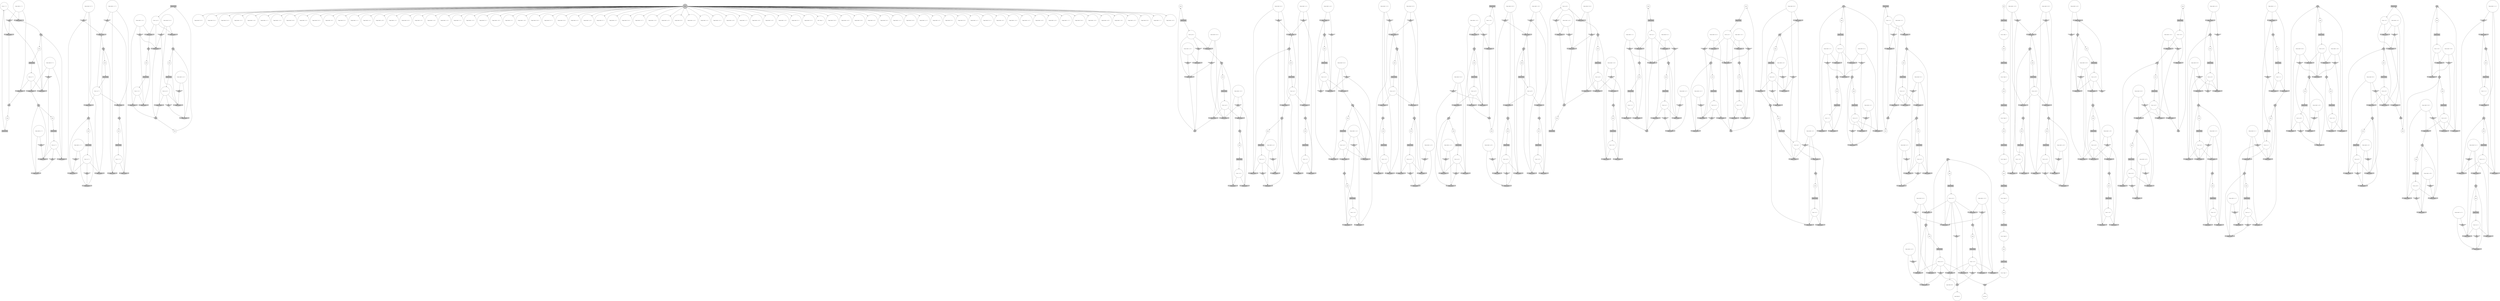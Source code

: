digraph propNet
{
	"@35bd15bd"[shape=circle, style= filled, fillcolor=white, label="( true ( r 7 ) )"]; "@35bd15bd"->"@273f1545"; "@35bd15bd"->"@18bb5886"; 
	"@3c809486"[shape=circle, style= filled, fillcolor=white, label="( does robot ( b 17 ) )"]; "@3c809486"->"@e3ea1cc"; "@3c809486"->"@1717f443"; "@3c809486"->"@1e9bbad3"; 
	"@74fcb4fb"[shape=box, style= filled, fillcolor=grey, label="TRANSITION"]; "@74fcb4fb"->"@4c6335b7"; 
	"@598f3185"[shape=circle, style= filled, fillcolor=white, label="( legal robot ( b 15 ) )"]; 
	"@6197719d"[shape=circle, style= filled, fillcolor=white, label="( legal robot ( b 21 ) )"]; 
	"@2bb673bb"[shape=circle, style= filled, fillcolor=white, label="anon"]; "@2bb673bb"->"@2804e553"; 
	"@4c2f0c22"[shape=circle, style= filled, fillcolor=white, label="( does robot ( b 4 ) )"]; "@4c2f0c22"->"@5c5e233c"; "@4c2f0c22"->"@706f1248"; "@4c2f0c22"->"@481d9691"; 
	"@7e8e0680"[shape=circle, style= filled, fillcolor=white, label="( does robot ( a 14 ) )"]; "@7e8e0680"->"@7e390a63"; "@7e8e0680"->"@d59e0d3"; 
	"@7352d340"[shape=invhouse, style= filled, fillcolor=grey, label="AND=0.id=0"]; "@7352d340"->"@4b1cea93"; 
	"@11957981"[shape=box, style= filled, fillcolor=grey, label="TRANSITION"]; "@11957981"->"@4a9d1482"; 
	"@4e1d3609"[shape=box, style= filled, fillcolor=grey, label="TRANSITION"]; "@4e1d3609"->"@4d79ae55"; 
	"@42746262"[shape=invhouse, style= filled, fillcolor=grey, label="AND=0.id=0"]; "@42746262"->"@37d053aa"; 
	"@400c8014"[shape=circle, style= filled, fillcolor=white, label="( true ( p 24 ) )"]; "@400c8014"->"@548c2da8"; "@400c8014"->"@5ef7bc9f"; "@400c8014"->"@1921b97d"; 
	"@4903291b"[shape=ellipse, style= filled, fillcolor=grey, label="OR"]; "@4903291b"->"@235d0bfa"; 
	"@57d79fce"[shape=ellipse, style= filled, fillcolor=grey, label="OR"]; "@57d79fce"->"@5d1bcb85"; 
	"@148a7c91"[shape=circle, style= filled, fillcolor=white, label="( legal robot ( b 13 ) )"]; 
	"@1418ec04"[shape=circle, style= filled, fillcolor=white, label="( legal robot ( c 21 ) )"]; 
	"@c1c8de"[shape=invhouse, style= filled, fillcolor=grey, label="AND=0.id=0"]; "@c1c8de"->"@1055c367"; 
	"@1b76cb57"[shape=circle, style= filled, fillcolor=white, label="anon"]; "@1b76cb57"->"@2bd7eb47"; 
	"@6be8c3ca"[shape=circle, style= filled, fillcolor=white, label="anon"]; "@6be8c3ca"->"@2e8f49f6"; 
	"@1c330c16"[shape=circle, style= filled, fillcolor=white, label="( legal robot ( c 19 ) )"]; 
	"@76786e5e"[shape=circle, style= filled, fillcolor=white, label="( does robot ( b 24 ) )"]; "@76786e5e"->"@35461fb7"; "@76786e5e"->"@5ef7bc9f"; "@76786e5e"->"@1aaf74c7"; 
	"@61f261da"[shape=circle, style= filled, fillcolor=white, label="( does robot ( b 8 ) )"]; "@61f261da"->"@738500e0"; "@61f261da"->"@21b46b8d"; "@61f261da"->"@9303f9a"; 
	"@32f51add"[shape=invhouse, style= filled, fillcolor=grey, label="AND=0.id=0"]; "@32f51add"->"@47eaddcc"; 
	"@48ee68c2"[shape=ellipse, style= filled, fillcolor=grey, label="OR"]; "@48ee68c2"->"@4d88e4e2"; 
	"@64d174fe"[shape=circle, style= filled, fillcolor=white, label="( legal robot ( a 7 ) )"]; 
	"@698ec1a1"[shape=invhouse, style= filled, fillcolor=grey, label="AND=0.id=0"]; "@698ec1a1"->"@7190eb64"; 
	"@1dc275f2"[shape=box, style= filled, fillcolor=grey, label="TRANSITION"]; "@1dc275f2"->"@6318a7de"; 
	"@5e8186b3"[shape=box, style= filled, fillcolor=grey, label="TRANSITION"]; "@5e8186b3"->"@2a28d8e0"; 
	"@1d9bb5a8"[shape=invhouse, style= filled, fillcolor=grey, label="AND=0.id=0"]; "@1d9bb5a8"->"@576e294a"; 
	"@eaf069a"[shape=ellipse, style= filled, fillcolor=grey, label="OR"]; "@eaf069a"->"@603e1129"; 
	"@36d756ee"[shape=invhouse, style= filled, fillcolor=grey, label="AND=0.id=0"]; "@36d756ee"->"@5739324e"; 
	"@2c894cb2"[shape=circle, style= filled, fillcolor=white, label="( does robot ( b 21 ) )"]; "@2c894cb2"->"@5877661"; "@2c894cb2"->"@3c02f79"; "@2c894cb2"->"@b3547c9"; 
	"@2db6f58d"[shape=invhouse, style= filled, fillcolor=grey, label="AND=0.id=0"]; "@2db6f58d"->"@339d15e"; 
	"@18bb5886"[shape=invhouse, style= filled, fillcolor=grey, label="AND=0.id=0"]; "@18bb5886"->"@1439f98a"; 
	"@2ad7eae9"[shape=circle, style= filled, fillcolor=white, label="( true ( q 14 ) )"]; "@2ad7eae9"->"@342a3a0f"; "@2ad7eae9"->"@32f51add"; "@2ad7eae9"->"@6ef3d66f"; 
	"@4a9eaadc"[shape=invtriangle, style= filled, fillcolor=grey, label="NOT"]; "@4a9eaadc"->"@42746262"; "@4a9eaadc"->"@5331354b"; 
	"@782ca868"[shape=invtriangle, style= filled, fillcolor=grey, label="NOT"]; "@782ca868"->"@75be58d5"; "@782ca868"->"@6cd4bf1"; 
	"@74e654ac"[shape=invhouse, style= filled, fillcolor=grey, label="AND=0.id=0"]; "@74e654ac"->"@3a2500a"; 
	"@383e3072"[shape=circle, style= filled, fillcolor=white, label="( does robot ( a 7 ) )"]; "@383e3072"->"@41a3835a"; "@383e3072"->"@60a10b8a"; 
	"@693aa176"[shape=circle, style= filled, fillcolor=white, label="anon"]; "@693aa176"->"@7d816462"; 
	"@2a935ade"[shape=box, style= filled, fillcolor=grey, label="TRANSITION"]; "@2a935ade"->"@728a9211"; 
	"@9478908"[shape=circle, style= filled, fillcolor=white, label="( true ( q 15 ) )"]; "@9478908"->"@9296ccb"; "@9478908"->"@7352d340"; "@9478908"->"@327f8516"; 
	"@94c711c"[shape=invhouse, style= filled, fillcolor=grey, label="AND=0.id=0"]; "@94c711c"->"@3a72c501"; 
	"@5b48a319"[shape=circle, style= filled, fillcolor=white, label="anon"]; "@5b48a319"->"@2c16a944"; 
	"@5677d624"[shape=invhouse, style= filled, fillcolor=grey, label="AND=0.id=0"]; "@5677d624"->"@86c13f2"; 
	"@63b263eb"[shape=ellipse, style= filled, fillcolor=grey, label="OR"]; "@63b263eb"->"@309f461b"; 
	"@46fd26a7"[shape=circle, style= filled, fillcolor=white, label="( does robot ( a 23 ) )"]; "@46fd26a7"->"@1bf582d6"; "@46fd26a7"->"@65b83886"; 
	"@6aa5faff"[shape=circle, style= filled, fillcolor=white, label="( does robot ( a 17 ) )"]; "@6aa5faff"->"@a35907b"; "@6aa5faff"->"@c1c8de"; 
	"@5559ed03"[shape=circle, style= filled, fillcolor=white, label="anon"]; "@5559ed03"->"@9ea87b1"; 
	"@1921b97d"[shape=invtriangle, style= filled, fillcolor=grey, label="NOT"]; "@1921b97d"->"@18c4cffc"; 
	"@28ff18a2"[shape=ellipse, style= filled, fillcolor=grey, label="OR"]; "@28ff18a2"->"@5c705db7"; 
	"@1df59596"[shape=invtriangle, style= filled, fillcolor=grey, label="NOT"]; "@1df59596"->"@2b703fcc"; 
	"@399f79f8"[shape=box, style= filled, fillcolor=grey, label="TRANSITION"]; "@399f79f8"->"@15089f2a"; 
	"@4416ac7d"[shape=invhouse, style= filled, fillcolor=grey, label="AND=0.id=0"]; "@4416ac7d"->"@45fe1bcc"; 
	"@4b954be5"[shape=circle, style= filled, fillcolor=white, label="( true ( q 23 ) )"]; "@4b954be5"->"@320088f2"; "@4b954be5"->"@37a9276"; "@4b954be5"->"@169387ac"; 
	"@70f0c880"[shape=circle, style= filled, fillcolor=white, label="( does robot ( b 16 ) )"]; "@70f0c880"->"@486a997"; "@70f0c880"->"@5e83b22f"; "@70f0c880"->"@385c66f1"; 
	"@6348633a"[shape=box, style= filled, fillcolor=grey, label="TRANSITION"]; "@6348633a"->"@5ed911b8"; 
	"@6539454a"[shape=invhouse, style= filled, fillcolor=grey, label="AND=0.id=0"]; "@6539454a"->"@1e7d6b20"; 
	"@5b79930c"[shape=ellipse, style= filled, fillcolor=grey, label="OR"]; "@5b79930c"->"@58bd3c05"; 
	"@7a305a46"[shape=invhouse, style= filled, fillcolor=grey, label="AND=0.id=0"]; "@7a305a46"->"@3a9d3e73"; 
	"@ee11e98"[shape=circle, style= filled, fillcolor=white, label="( true ( r 17 ) )"]; "@ee11e98"->"@38104126"; "@ee11e98"->"@61e1d44a"; 
	"@3a2482a5"[shape=invtriangle, style= filled, fillcolor=grey, label="NOT"]; "@3a2482a5"->"@73509833"; 
	"@404af8c8"[shape=circle, style= filled, fillcolor=white, label="( does robot ( c 2 ) )"]; "@404af8c8"->"@2a818e91"; "@404af8c8"->"@125253d3"; "@404af8c8"->"@a2420a"; 
	"@7970d1fa"[shape=invhouse, style= filled, fillcolor=grey, label="AND=0.id=0"]; "@7970d1fa"->"@5b79930c"; 
	"@2bd7eb47"[shape=box, style= filled, fillcolor=grey, label="TRANSITION"]; "@2bd7eb47"->"@e15a1cb"; 
	"@262a76b8"[shape=box, style= filled, fillcolor=grey, label="TRANSITION"]; "@262a76b8"->"@2d39793f"; 
	"@6ce92c7d"[shape=box, style= filled, fillcolor=grey, label="TRANSITION"]; "@6ce92c7d"->"@6c83e52e"; 
	"@2c0925a"[shape=box, style= filled, fillcolor=grey, label="TRANSITION"]; "@2c0925a"->"@366f399d"; 
	"@728a9211"[shape=circle, style= filled, fillcolor=white, label="( true ( p 3 ) )"]; "@728a9211"->"@4d17adc3"; "@728a9211"->"@621a2783"; "@728a9211"->"@9ca1ef7"; 
	"@6ef3d66f"[shape=invhouse, style= filled, fillcolor=grey, label="AND=0.id=0"]; "@6ef3d66f"->"@3b214206"; 
	"@1ad0f273"[shape=invhouse, style= filled, fillcolor=grey, label="AND=0.id=0"]; "@1ad0f273"->"@713a9f96"; 
	"@90c21af"[shape=invhouse, style= filled, fillcolor=grey, label="AND=0.id=0"]; "@90c21af"->"@22000b50"; 
	"@235d0bfa"[shape=circle, style= filled, fillcolor=white, label="anon"]; "@235d0bfa"->"@546ee0f8"; 
	"@445a34f1"[shape=invtriangle, style= filled, fillcolor=grey, label="NOT"]; "@445a34f1"->"@74796f50"; "@445a34f1"->"@7b70844c"; 
	"@34bb3c14"[shape=box, style= filled, fillcolor=grey, label="TRANSITION"]; "@34bb3c14"->"@1a9e14b8"; 
	"@75aee51e"[shape=circle, style= filled, fillcolor=white, label="anon"]; "@75aee51e"->"@74fcb4fb"; 
	"@73a30b18"[shape=invhouse, style= filled, fillcolor=grey, label="AND=0.id=0"]; "@73a30b18"->"@60c5f4f7"; 
	"@4c9f7c20"[shape=box, style= filled, fillcolor=grey, label="TRANSITION"]; "@4c9f7c20"->"@3530ee89"; 
	"@2c17acd0"[shape=invhouse, style= filled, fillcolor=grey, label="AND=0.id=0"]; "@2c17acd0"->"@eaf069a"; 
	"@b391beb"[shape=circle, style= filled, fillcolor=white, label="anon"]; "@b391beb"->"@262a76b8"; 
	"@107f28ad"[shape=ellipse, style= filled, fillcolor=grey, label="OR"]; "@107f28ad"->"@7ea53fd7"; 
	"@d490d9a"[shape=circle, style= filled, fillcolor=white, label="( does robot ( c 23 ) )"]; "@d490d9a"->"@74aec1bd"; "@d490d9a"->"@5cc10a74"; "@d490d9a"->"@169387ac"; 
	"@4d17adc3"[shape=invtriangle, style= filled, fillcolor=grey, label="NOT"]; "@4d17adc3"->"@6ba3888f"; 
	"@584cb094"[shape=invhouse, style= filled, fillcolor=grey, label="AND=0.id=0"]; "@584cb094"->"@576e294a"; 
	"@6c5fbc81"[shape=circle, style= filled, fillcolor=white, label="( legal robot ( c 13 ) )"]; 
	"@16c5161a"[shape=circle, style= filled, fillcolor=white, label="( legal robot ( b 18 ) )"]; 
	"@2e7f869c"[shape=ellipse, style= filled, fillcolor=grey, label="OR"]; "@2e7f869c"->"@6dda36fb"; 
	"@2d1305ff"[shape=circle, style= filled, fillcolor=white, label="anon"]; "@2d1305ff"->"@74b80fdf"; 
	"@160598e"[shape=box, style= filled, fillcolor=grey, label="TRANSITION"]; "@160598e"->"@6671037"; 
	"@6a97c278"[shape=invhouse, style= filled, fillcolor=grey, label="AND=0.id=0"]; "@6a97c278"->"@37d053aa"; 
	"@734b2bb7"[shape=invhouse, style= filled, fillcolor=grey, label="AND=0.id=0"]; "@734b2bb7"->"@30864ca4"; 
	"@4c1bf51b"[shape=circle, style= filled, fillcolor=white, label="( goal robot 100 )"]; 
	"@68cf29cb"[shape=invhouse, style= filled, fillcolor=grey, label="AND=0.id=0"]; "@68cf29cb"->"@1f180b45"; 
	"@6da68ca1"[shape=circle, style= filled, fillcolor=white, label="( true ( q 17 ) )"]; "@6da68ca1"->"@1ad0f273"; "@6da68ca1"->"@1717f443"; "@6da68ca1"->"@116fcbe2"; 
	"@13f0038"[shape=invhouse, style= filled, fillcolor=grey, label="AND=0.id=0"]; "@13f0038"->"@63b263eb"; 
	"@37a9276"[shape=invhouse, style= filled, fillcolor=grey, label="AND=0.id=0"]; "@37a9276"->"@7dfc5693"; 
	"@4dcce4dc"[shape=circle, style= filled, fillcolor=white, label="( does robot ( c 21 ) )"]; "@4dcce4dc"->"@4ef96599"; "@4dcce4dc"->"@508023e3"; "@4dcce4dc"->"@445a34f1"; 
	"@23b50aa6"[shape=ellipse, style= filled, fillcolor=grey, label="OR"]; "@23b50aa6"->"@68841e99"; 
	"@4abffbab"[shape=circle, style= filled, fillcolor=white, label="( does robot ( c 4 ) )"]; "@4abffbab"->"@cd6ee05"; "@4abffbab"->"@661bf0bc"; "@4abffbab"->"@7f05328a"; 
	"@4795c680"[shape=box, style= filled, fillcolor=grey, label="TRANSITION"]; "@4795c680"->"@2312cf68"; 
	"@603e1129"[shape=circle, style= filled, fillcolor=white, label="anon"]; "@603e1129"->"@1d236eb"; 
	"@63f312ea"[shape=ellipse, style= filled, fillcolor=grey, label="OR"]; "@63f312ea"->"@7920e5dd"; 
	"@2a37e329"[shape=box, style= filled, fillcolor=grey, label="TRANSITION"]; "@2a37e329"->"@400c8014"; 
	"@26999f87"[shape=invhouse, style= filled, fillcolor=grey, label="AND=0.id=0"]; "@26999f87"->"@3a72c501"; 
	"@2694ff8b"[shape=circle, style= filled, fillcolor=white, label="( legal robot ( c 9 ) )"]; 
	"@343dad1c"[shape=invhouse, style= filled, fillcolor=grey, label="AND=0.id=0"]; "@343dad1c"->"@22000b50"; 
	"@4e0a6729"[shape=circle, style= filled, fillcolor=white, label="anon"]; "@4e0a6729"->"@11957981"; 
	"@1bf582d6"[shape=invtriangle, style= filled, fillcolor=grey, label="NOT"]; "@1bf582d6"->"@70c442c5"; 
	"@548c2da8"[shape=invhouse, style= filled, fillcolor=grey, label="AND=0.id=0"]; "@548c2da8"->"@6c06ffda"; 
	"@73f80add"[shape=circle, style= filled, fillcolor=white, label="( does robot ( b 13 ) )"]; "@73f80add"->"@6a7c53ce"; "@73f80add"->"@314015e5"; "@73f80add"->"@22583073"; 
	"@599db0ba"[shape=circle, style= filled, fillcolor=white, label="( true ( p 11 ) )"]; "@599db0ba"->"@2443f608"; "@599db0ba"->"@46a55979"; "@599db0ba"->"@75fab127"; 
	"@3b214206"[shape=ellipse, style= filled, fillcolor=grey, label="OR"]; "@3b214206"->"@1443c0b9"; 
	"@425b5375"[shape=ellipse, style= filled, fillcolor=grey, label="OR"]; "@425b5375"->"@7abb2c30"; 
	"@27603e50"[shape=circle, style= filled, fillcolor=white, label="( does robot ( a 2 ) )"]; "@27603e50"->"@7a1e65e2"; "@27603e50"->"@13c2693c"; 
	"@7ec88ff9"[shape=circle, style= filled, fillcolor=white, label="( legal robot ( b 22 ) )"]; 
	"@38104126"[shape=invhouse, style= filled, fillcolor=grey, label="AND=0.id=0"]; "@38104126"->"@713a9f96"; 
	"@4db50c83"[shape=ellipse, style= filled, fillcolor=grey, label="OR"]; "@4db50c83"->"@6408c107"; 
	"@2f9deea7"[shape=invhouse, style= filled, fillcolor=grey, label="AND=0.id=0"]; "@2f9deea7"->"@25469a3a"; 
	"@1411fd2c"[shape=invtriangle, style= filled, fillcolor=grey, label="NOT"]; "@1411fd2c"->"@3281019d"; 
	"@169387ac"[shape=invhouse, style= filled, fillcolor=grey, label="AND=0.id=0"]; "@169387ac"->"@2f4a3ced"; 
	"@51c200fd"[shape=box, style= filled, fillcolor=grey, label="TRANSITION"]; "@51c200fd"->"@194d3ef0"; 
	"@40073144"[shape=circle, style= filled, fillcolor=white, label="( legal robot ( a 9 ) )"]; 
	"@25e8aca0"[shape=invtriangle, style= filled, fillcolor=grey, label="NOT"]; "@25e8aca0"->"@73072858"; 
	"@4f642e2d"[shape=invhouse, style= filled, fillcolor=grey, label="AND=0.id=0"]; "@4f642e2d"->"@78daacaf"; 
	"@467e1733"[shape=circle, style= filled, fillcolor=white, label="( true ( r 14 ) )"]; "@467e1733"->"@467502ae"; "@467e1733"->"@56d0226"; 
	"@22000b50"[shape=ellipse, style= filled, fillcolor=grey, label="OR"]; "@22000b50"->"@2d0b3b55"; 
	"@742923"[shape=ellipse, style= filled, fillcolor=grey, label="OR"]; "@742923"->"@1847a93d"; 
	"@69590001"[shape=circle, style= filled, fillcolor=white, label="anon"]; "@69590001"->"@5c316e80"; 
	"@5ef3b7aa"[shape=circle, style= filled, fillcolor=white, label="( does robot ( b 25 ) )"]; "@5ef3b7aa"->"@53d43434"; "@5ef3b7aa"->"@4a9eaadc"; "@5ef3b7aa"->"@6a97c278"; 
	"@5fc39699"[shape=box, style= filled, fillcolor=grey, label="TRANSITION"]; "@5fc39699"->"@3699c369"; 
	"@589cd1c2"[shape=box, style= filled, fillcolor=grey, label="TRANSITION"]; "@589cd1c2"->"@73fba4c3"; 
	"@7e3a4758"[shape=invtriangle, style= filled, fillcolor=grey, label="NOT"]; "@7e3a4758"->"@6cdeca5e"; "@7e3a4758"->"@441930c8"; 
	"@258d74e5"[shape=circle, style= filled, fillcolor=white, label="anon"]; "@258d74e5"->"@611e3ce2"; 
	"@6eba7fd2"[shape=ellipse, style= filled, fillcolor=grey, label="OR"]; "@6eba7fd2"->"@4baf6c6a"; 
	"@4d88e4e2"[shape=circle, style= filled, fillcolor=white, label="anon"]; "@4d88e4e2"->"@4c9f7c20"; 
	"@38c4afc"[shape=circle, style= filled, fillcolor=white, label="anon"]; "@38c4afc"->"@4199aced"; 
	"@2f90f6e1"[shape=circle, style= filled, fillcolor=white, label="( true ( p 8 ) )"]; "@2f90f6e1"->"@4758f8dd"; "@2f90f6e1"->"@21b46b8d"; "@2f90f6e1"->"@73072858"; 
	"@52f8fb8a"[shape=circle, style= filled, fillcolor=white, label="( true ( r 8 ) )"]; "@52f8fb8a"->"@5d4461f1"; "@52f8fb8a"->"@45eac801"; 
	"@7ea53fd7"[shape=circle, style= filled, fillcolor=white, label="anon"]; "@7ea53fd7"->"@55e0f223"; 
	"@5ef47781"[shape=circle, style= filled, fillcolor=white, label="( legal robot ( b 5 ) )"]; 
	"@61cf18b6"[shape=circle, style= filled, fillcolor=white, label="( true ( r 22 ) )"]; "@61cf18b6"->"@1d9bb5a8"; "@61cf18b6"->"@3c82f266"; 
	"@6f67161e"[shape=invhouse, style= filled, fillcolor=grey, label="AND=0.id=0"]; "@6f67161e"->"@4b1cea93"; 
	"@1847a93d"[shape=circle, style= filled, fillcolor=white, label="anon"]; "@1847a93d"->"@1a10df42"; 
	"@61a348d8"[shape=circle, style= filled, fillcolor=white, label="( does robot ( c 14 ) )"]; "@61a348d8"->"@43e8f84b"; "@61a348d8"->"@56d0226"; "@61a348d8"->"@6ef3d66f"; 
	"@21be20c3"[shape=invtriangle, style= filled, fillcolor=grey, label="NOT"]; "@21be20c3"->"@166af510"; 
	"@27a8ced5"[shape=circle, style= filled, fillcolor=white, label="( legal robot ( c 1 ) )"]; 
	"@418148fe"[shape=circle, style= filled, fillcolor=white, label="( does robot ( b 6 ) )"]; "@418148fe"->"@5f0e243c"; "@418148fe"->"@30a8415b"; "@418148fe"->"@4067339b"; 
	"@7cf39573"[shape=circle, style= filled, fillcolor=white, label="( true ( p 16 ) )"]; "@7cf39573"->"@95a972"; "@7cf39573"->"@357b0692"; "@7cf39573"->"@5e83b22f"; 
	"@125253d3"[shape=invhouse, style= filled, fillcolor=grey, label="AND=0.id=0"]; "@125253d3"->"@19f24b62"; 
	"@46de875c"[shape=circle, style= filled, fillcolor=white, label="anon"]; "@46de875c"->"@5e8186b3"; 
	"@7d6be4e9"[shape=circle, style= filled, fillcolor=white, label="anon"]; "@7d6be4e9"->"@dc51196"; 
	"@7d4f0ccb"[shape=circle, style= filled, fillcolor=white, label="( legal robot ( a 4 ) )"]; 
	"@63c10a47"[shape=box, style= filled, fillcolor=grey, label="TRANSITION"]; "@63c10a47"->"@3dd559d7"; 
	"@428ae30d"[shape=circle, style= filled, fillcolor=white, label="( true ( r 20 ) )"]; "@428ae30d"->"@441930c8"; "@428ae30d"->"@4d5ee4f"; 
	"@4b1cea93"[shape=ellipse, style= filled, fillcolor=grey, label="OR"]; "@4b1cea93"->"@15df8ba2"; 
	"@12bfcb2b"[shape=ellipse, style= filled, fillcolor=grey, label="OR"]; "@12bfcb2b"->"@33c79875"; 
	"@1e6e4ff6"[shape=circle, style= filled, fillcolor=white, label="( does robot ( b 15 ) )"]; "@1e6e4ff6"->"@16b7c4e7"; "@1e6e4ff6"->"@556a3e5"; "@1e6e4ff6"->"@327f8516"; 
	"@13788ae2"[shape=invhouse, style= filled, fillcolor=grey, label="AND=0.id=0"]; "@13788ae2"->"@12bfcb2b"; 
	"@5edd8f46"[shape=invtriangle, style= filled, fillcolor=grey, label="NOT"]; "@5edd8f46"->"@1039e224"; 
	"@3e09d794"[shape=invtriangle, style= filled, fillcolor=grey, label="NOT"]; "@3e09d794"->"@6539454a"; "@3e09d794"->"@2409027f"; 
	"@594b40a"[shape=circle, style= filled, fillcolor=white, label="( does robot ( a 24 ) )"]; "@594b40a"->"@18c4cffc"; "@594b40a"->"@34611a28"; 
	"@586d71c8"[shape=circle, style= filled, fillcolor=white, label="( true ( q 22 ) )"]; "@586d71c8"->"@73d57090"; "@586d71c8"->"@54d33b0b"; "@586d71c8"->"@7970d1fa"; 
	"@43900235"[shape=circle, style= filled, fillcolor=white, label="( does robot ( c 24 ) )"]; "@43900235"->"@68cf29cb"; "@43900235"->"@c7c71f6"; "@43900235"->"@2975a6da"; 
	"@1dde7c72"[shape=circle, style= filled, fillcolor=white, label="( does robot ( c 20 ) )"]; "@1dde7c72"->"@7e3a4758"; "@1dde7c72"->"@4d5ee4f"; "@1dde7c72"->"@44c433cf"; 
	"@6c83e52e"[shape=circle, style= filled, fillcolor=white, label="( true ( q 6 ) )"]; "@6c83e52e"->"@4067339b"; "@6c83e52e"->"@59bb5255"; "@6c83e52e"->"@7ea42b1b"; 
	"@24a1c50e"[shape=circle, style= filled, fillcolor=white, label="( does robot ( b 20 ) )"]; "@24a1c50e"->"@179529a1"; "@24a1c50e"->"@36319c85"; "@24a1c50e"->"@2fd66bfe"; 
	"@6a7c53ce"[shape=invtriangle, style= filled, fillcolor=grey, label="NOT"]; "@6a7c53ce"->"@4716ca7e"; "@6a7c53ce"->"@53435f6d"; 
	"@72a15314"[shape=circle, style= filled, fillcolor=white, label="( legal robot ( a 19 ) )"]; 
	"@525d23e1"[shape=invtriangle, style= filled, fillcolor=grey, label="NOT"]; "@525d23e1"->"@13788ae2"; 
	"@319e405e"[shape=invtriangle, style= filled, fillcolor=grey, label="NOT"]; "@319e405e"->"@5e8710a5"; "@319e405e"->"@1f9fad95"; 
	"@6d6934ac"[shape=doublecircle, style= filled, fillcolor=grey, label="TRUE"]; "@6d6934ac"->"@5e2c15af"; "@6d6934ac"->"@7d4f0ccb"; "@6d6934ac"->"@41346733"; "@6d6934ac"->"@5fbfd8b6"; "@6d6934ac"->"@469a4c93"; "@6d6934ac"->"@228ce485"; "@6d6934ac"->"@598f3185"; "@6d6934ac"->"@6197719d"; "@6d6934ac"->"@3bb46039"; "@6d6934ac"->"@2f76f17b"; "@6d6934ac"->"@248c7701"; "@6d6934ac"->"@304c02dd"; "@6d6934ac"->"@48b9442a"; "@6d6934ac"->"@56f001e4"; "@6d6934ac"->"@7fca3bde"; "@6d6934ac"->"@5a8e2f9b"; "@6d6934ac"->"@6225fe33"; "@6d6934ac"->"@2e829415"; "@6d6934ac"->"@3f5b4b4c"; "@6d6934ac"->"@7a996e83"; "@6d6934ac"->"@148a7c91"; "@6d6934ac"->"@ca0683b"; "@6d6934ac"->"@1418ec04"; "@6d6934ac"->"@355c4f40"; "@6d6934ac"->"@69504acc"; "@6d6934ac"->"@1117060a"; "@6d6934ac"->"@1c21713f"; "@6d6934ac"->"@2694ff8b"; "@6d6934ac"->"@bad168e"; "@6d6934ac"->"@421db539"; "@6d6934ac"->"@1c330c16"; "@6d6934ac"->"@17f5ad5f"; "@6d6934ac"->"@511d9631"; "@6d6934ac"->"@127157dd"; "@6d6934ac"->"@64d174fe"; "@6d6934ac"->"@71010e30"; "@6d6934ac"->"@7ec88ff9"; "@6d6934ac"->"@31b1db80"; "@6d6934ac"->"@78624b"; "@6d6934ac"->"@77226a17"; "@6d6934ac"->"@72a15314"; "@6d6934ac"->"@6280b037"; "@6d6934ac"->"@68d3a76a"; "@6d6934ac"->"@b92ce29"; "@6d6934ac"->"@15f9d9f"; "@6d6934ac"->"@40073144"; "@6d6934ac"->"@6b05c9c6"; "@6d6934ac"->"@3d6a2aae"; "@6d6934ac"->"@7eef64a7"; "@6d6934ac"->"@516c8ea7"; "@6d6934ac"->"@7805ccd5"; "@6d6934ac"->"@f556387"; "@6d6934ac"->"@4b3658e4"; "@6d6934ac"->"@111bd45"; "@6d6934ac"->"@64f99ba0"; "@6d6934ac"->"@57895bd3"; "@6d6934ac"->"@3cdb4b06"; "@6d6934ac"->"@6c5fbc81"; "@6d6934ac"->"@15668238"; "@6d6934ac"->"@3d6a8934"; "@6d6934ac"->"@16c5161a"; "@6d6934ac"->"@4e15cc74"; "@6d6934ac"->"@69857e64"; "@6d6934ac"->"@d1b7279"; "@6d6934ac"->"@3846e3a3"; "@6d6934ac"->"@79c3e324"; "@6d6934ac"->"@111a25fd"; "@6d6934ac"->"@60a8ce44"; "@6d6934ac"->"@50c2a32e"; "@6d6934ac"->"@27a5e0d4"; "@6d6934ac"->"@154c13b8"; "@6d6934ac"->"@5ef47781"; "@6d6934ac"->"@69c2e537"; "@6d6934ac"->"@1f5ceb2a"; "@6d6934ac"->"@593f7a46"; "@6d6934ac"->"@27a8ced5"; 
	"@72f58b30"[shape=invtriangle, style= filled, fillcolor=grey, label="NOT"]; "@72f58b30"->"@3f74b54e"; 
	"@5c705db7"[shape=circle, style= filled, fillcolor=white, label="anon"]; "@5c705db7"->"@77791b36"; 
	"@3d7404b3"[shape=circle, style= filled, fillcolor=white, label="( true ( q 9 ) )"]; "@3d7404b3"->"@6539454a"; "@3d7404b3"->"@438b0fce"; "@3d7404b3"->"@26999f87"; 
	"@4c6335b7"[shape=circle, style= filled, fillcolor=white, label="( true ( q 12 ) )"]; "@4c6335b7"->"@7a305a46"; "@4c6335b7"->"@2ae9fd83"; "@4c6335b7"->"@6cd4bf1"; 
	"@426963bc"[shape=ellipse, style= filled, fillcolor=grey, label="OR"]; "@426963bc"->"@15e5a7a1"; 
	"@6149d093"[shape=circle, style= filled, fillcolor=white, label="( true ( r 1 ) )"]; "@6149d093"->"@e8ecd3e"; "@6149d093"->"@785a6d86"; 
	"@7f5c0e87"[shape=circle, style= filled, fillcolor=white, label="anon"]; "@7f5c0e87"->"@7409f9b4"; 
	"@442f95f2"[shape=circle, style= filled, fillcolor=white, label="init"]; "@442f95f2"->"@32c8890a"; 
	"@5fa9424"[shape=circle, style= filled, fillcolor=white, label="( goal robot 0 )"]; 
	"@7d816462"[shape=box, style= filled, fillcolor=grey, label="TRANSITION"]; "@7d816462"->"@3cd5ee90"; 
	"@95a972"[shape=invhouse, style= filled, fillcolor=grey, label="AND=0.id=0"]; "@95a972"->"@339d15e"; 
	"@7fa7464b"[shape=box, style= filled, fillcolor=grey, label="TRANSITION"]; "@7fa7464b"->"@2ad7eae9"; 
	"@4ec01f2d"[shape=circle, style= filled, fillcolor=white, label="( does robot ( b 12 ) )"]; "@4ec01f2d"->"@2ae9fd83"; "@4ec01f2d"->"@22826e9c"; "@4ec01f2d"->"@382ba574"; 
	"@c03ddf0"[shape=box, style= filled, fillcolor=grey, label="TRANSITION"]; "@c03ddf0"->"@599db0ba"; 
	"@30a8415b"[shape=invhouse, style= filled, fillcolor=grey, label="AND=0.id=0"]; "@30a8415b"->"@63f7cf76"; 
	"@84fb1bb"[shape=invtriangle, style= filled, fillcolor=grey, label="NOT"]; "@84fb1bb"->"@5e8710a5"; 
	"@70c442c5"[shape=invhouse, style= filled, fillcolor=grey, label="AND=0.id=0"]; "@70c442c5"->"@7dfc5693"; 
	"@524d720"[shape=circle, style= filled, fillcolor=white, label="( true ( r 15 ) )"]; "@524d720"->"@6f67161e"; "@524d720"->"@2fc87b42"; 
	"@5aa5b8a3"[shape=invhouse, style= filled, fillcolor=grey, label="AND=0.id=0"]; "@5aa5b8a3"->"@4903291b"; 
	"@3e81fc88"[shape=box, style= filled, fillcolor=grey, label="TRANSITION"]; "@3e81fc88"->"@5f7ee43f"; 
	"@469a4c93"[shape=circle, style= filled, fillcolor=white, label="( legal robot ( c 16 ) )"]; 
	"@1f9fad95"[shape=invhouse, style= filled, fillcolor=grey, label="AND=0.id=0"]; "@1f9fad95"->"@28ff18a2"; 
	"@59ba53aa"[shape=invhouse, style= filled, fillcolor=grey, label="AND=0.id=0"]; "@59ba53aa"->"@26a18abb"; 
	"@459fd78b"[shape=circle, style= filled, fillcolor=white, label="anon"]; "@459fd78b"->"@34bb3c14"; 
	"@22e0834"[shape=invhouse, style= filled, fillcolor=grey, label="AND=0.id=0"]; "@22e0834"->"@63f312ea"; 
	"@6fffede3"[shape=invhouse, style= filled, fillcolor=grey, label="AND=0.id=0"]; "@6fffede3"->"@da76070"; 
	"@355c4f40"[shape=circle, style= filled, fillcolor=white, label="( legal robot ( b 14 ) )"]; 
	"@1039e224"[shape=invhouse, style= filled, fillcolor=grey, label="AND=0.id=0"]; "@1039e224"->"@a99e20"; 
	"@246f5e4d"[shape=circle, style= filled, fillcolor=white, label="( does robot ( a 21 ) )"]; "@246f5e4d"->"@72f58b30"; "@246f5e4d"->"@13f0038"; 
	"@15089f2a"[shape=circle, style= filled, fillcolor=white, label="( true ( p 4 ) )"]; "@15089f2a"->"@2f7a93be"; "@15089f2a"->"@13788ae2"; "@15089f2a"->"@481d9691"; 
	"@47eaddcc"[shape=ellipse, style= filled, fillcolor=grey, label="OR"]; "@47eaddcc"->"@11d20ca3"; 
	"@706f1248"[shape=invhouse, style= filled, fillcolor=grey, label="AND=0.id=0"]; "@706f1248"->"@12bfcb2b"; 
	"@68b74a9c"[shape=ellipse, style= filled, fillcolor=grey, label="OR"]; "@68b74a9c"->"@303b532a"; 
	"@22583073"[shape=invhouse, style= filled, fillcolor=grey, label="AND=0.id=0"]; "@22583073"->"@eaf069a"; 
	"@31b1db80"[shape=circle, style= filled, fillcolor=white, label="( legal robot ( a 18 ) )"]; 
	"@78624b"[shape=circle, style= filled, fillcolor=white, label="( legal robot ( c 10 ) )"]; 
	"@21b46b8d"[shape=invhouse, style= filled, fillcolor=grey, label="AND=0.id=0"]; "@21b46b8d"->"@1d5f08ef"; 
	"@4b99a9a3"[shape=circle, style= filled, fillcolor=white, label="( does robot ( c 3 ) )"]; "@4b99a9a3"->"@68215695"; "@4b99a9a3"->"@131f1c63"; "@4b99a9a3"->"@4a41fe0f"; 
	"@3f74b54e"[shape=invhouse, style= filled, fillcolor=grey, label="AND=0.id=0"]; "@3f74b54e"->"@63b263eb"; 
	"@591d8b21"[shape=circle, style= filled, fillcolor=white, label="( does robot ( c 12 ) )"]; "@591d8b21"->"@782ca868"; "@591d8b21"->"@808b41d"; "@591d8b21"->"@7a305a46"; 
	"@24c4c685"[shape=circle, style= filled, fillcolor=white, label="anon"]; "@24c4c685"->"@6433ff62"; 
	"@21e79ba5"[shape=invtriangle, style= filled, fillcolor=grey, label="NOT"]; "@21e79ba5"->"@95a972"; 
	"@15e5a7a1"[shape=circle, style= filled, fillcolor=white, label="anon"]; "@15e5a7a1"->"@492bdc95"; 
	"@3cd5ee90"[shape=circle, style= filled, fillcolor=white, label="( true ( r 23 ) )"]; "@3cd5ee90"->"@5cc10a74"; "@3cd5ee90"->"@1ad58c43"; 
	"@41e6a3a1"[shape=circle, style= filled, fillcolor=white, label="anon"]; "@41e6a3a1"->"@6ce92c7d"; 
	"@6ad89090"[shape=circle, style= filled, fillcolor=white, label="( does robot ( b 9 ) )"]; "@6ad89090"->"@a60d4a2"; "@6ad89090"->"@3e09d794"; "@6ad89090"->"@26999f87"; 
	"@7eef64a7"[shape=circle, style= filled, fillcolor=white, label="( legal robot ( a 8 ) )"]; 
	"@2443f608"[shape=invhouse, style= filled, fillcolor=grey, label="AND=0.id=0"]; "@2443f608"->"@2943ff78"; 
	"@a35907b"[shape=invtriangle, style= filled, fillcolor=grey, label="NOT"]; "@a35907b"->"@48a8a696"; 
	"@16b7c4e7"[shape=invtriangle, style= filled, fillcolor=grey, label="NOT"]; "@16b7c4e7"->"@7352d340"; "@16b7c4e7"->"@53ed34e0"; 
	"@62a760fc"[shape=circle, style= filled, fillcolor=white, label="( does robot ( a 22 ) )"]; "@62a760fc"->"@73509833"; "@62a760fc"->"@15647aee"; 
	"@785e6a03"[shape=circle, style= filled, fillcolor=white, label="( does robot ( c 13 ) )"]; "@785e6a03"->"@2463e5"; "@785e6a03"->"@2c17acd0"; "@785e6a03"->"@4bc6cf1b"; 
	"@4e15cc74"[shape=circle, style= filled, fillcolor=white, label="( legal robot ( c 14 ) )"]; 
	"@5cb23ed4"[shape=circle, style= filled, fillcolor=white, label="( does robot ( c 15 ) )"]; "@5cb23ed4"->"@9296ccb"; "@5cb23ed4"->"@28b7e671"; "@5cb23ed4"->"@6f67161e"; 
	"@339d15e"[shape=ellipse, style= filled, fillcolor=grey, label="OR"]; "@339d15e"->"@7510769e"; 
	"@5ef7bc9f"[shape=invhouse, style= filled, fillcolor=grey, label="AND=0.id=0"]; "@5ef7bc9f"->"@1f180b45"; 
	"@35228756"[shape=ellipse, style= filled, fillcolor=grey, label="OR"]; "@35228756"->"@21f98e13"; 
	"@7f1ebd68"[shape=circle, style= filled, fillcolor=white, label="( does robot ( b 10 ) )"]; "@7f1ebd68"->"@6f688acf"; "@7f1ebd68"->"@59c10fbb"; "@7f1ebd68"->"@22e0834"; 
	"@273f1545"[shape=invhouse, style= filled, fillcolor=grey, label="AND=0.id=0"]; "@273f1545"->"@425b5375"; 
	"@6fdf3d57"[shape=invtriangle, style= filled, fillcolor=grey, label="NOT"]; "@6fdf3d57"->"@70c442c5"; "@6fdf3d57"->"@320088f2"; 
	"@578cff2"[shape=box, style= filled, fillcolor=grey, label="TRANSITION"]; "@578cff2"->"@3d7404b3"; 
	"@116fcbe2"[shape=invhouse, style= filled, fillcolor=grey, label="AND=0.id=0"]; "@116fcbe2"->"@4db50c83"; 
	"@19f24b62"[shape=ellipse, style= filled, fillcolor=grey, label="OR"]; "@19f24b62"->"@1b76cb57"; 
	"@304c02dd"[shape=circle, style= filled, fillcolor=white, label="( legal robot ( c 20 ) )"]; 
	"@1add904f"[shape=circle, style= filled, fillcolor=white, label="anon"]; "@1add904f"->"@203ac578"; 
	"@6469d6fa"[shape=invhouse, style= filled, fillcolor=grey, label="AND=0.id=0"]; "@6469d6fa"->"@5739324e"; 
	"@3d4aefde"[shape=circle, style= filled, fillcolor=white, label="anon"]; "@3d4aefde"->"@6f03d06f"; 
	"@283592a0"[shape=invtriangle, style= filled, fillcolor=grey, label="NOT"]; "@283592a0"->"@2b9c1f5a"; "@283592a0"->"@2d6dc29"; 
	"@2e829415"[shape=circle, style= filled, fillcolor=white, label="( legal robot ( a 5 ) )"]; 
	"@4d5ee4f"[shape=invhouse, style= filled, fillcolor=grey, label="AND=0.id=0"]; "@4d5ee4f"->"@374dc4b5"; 
	"@33de6142"[shape=invtriangle, style= filled, fillcolor=grey, label="NOT"]; "@33de6142"->"@38f6abc4"; "@33de6142"->"@299012df"; 
	"@35b67728"[shape=invhouse, style= filled, fillcolor=grey, label="AND=0.id=0"]; "@35b67728"->"@48ee68c2"; 
	"@4eb4b417"[shape=invhouse, style= filled, fillcolor=grey, label="AND=0.id=0"]; "@4eb4b417"->"@48ee68c2"; 
	"@a2420a"[shape=invtriangle, style= filled, fillcolor=grey, label="NOT"]; "@a2420a"->"@2a1ec73a"; "@a2420a"->"@149eef5b"; 
	"@17f5ad5f"[shape=circle, style= filled, fillcolor=white, label="( legal robot ( c 4 ) )"]; 
	"@5c316e80"[shape=box, style= filled, fillcolor=grey, label="TRANSITION"]; "@5c316e80"->"@15237a91"; 
	"@36319c85"[shape=invhouse, style= filled, fillcolor=grey, label="AND=0.id=0"]; "@36319c85"->"@23ca1561"; 
	"@6280b037"[shape=circle, style= filled, fillcolor=white, label="( legal robot ( b 2 ) )"]; 
	"@6b05c9c6"[shape=circle, style= filled, fillcolor=white, label="( legal robot ( a 23 ) )"]; 
	"@7584cf41"[shape=circle, style= filled, fillcolor=white, label="anon"]; "@7584cf41"->"@611fb57"; 
	"@10eb7223"[shape=circle, style= filled, fillcolor=white, label="anon"]; "@10eb7223"->"@5024de9c"; 
	"@2a28d8e0"[shape=circle, style= filled, fillcolor=white, label="( true ( r 21 ) )"]; "@2a28d8e0"->"@4ef96599"; "@2a28d8e0"->"@74796f50"; 
	"@4880924b"[shape=invhouse, style= filled, fillcolor=grey, label="AND=0.id=0"]; "@4880924b"->"@5f132a9f"; 
	"@cd6ee05"[shape=invtriangle, style= filled, fillcolor=grey, label="NOT"]; "@cd6ee05"->"@74e654ac"; "@cd6ee05"->"@602886b6"; 
	"@4675b4a0"[shape=circle, style= filled, fillcolor=white, label="anon"]; "@4675b4a0"->"@2a935ade"; 
	"@5386e953"[shape=box, style= filled, fillcolor=grey, label="TRANSITION"]; "@5386e953"->"@3f117838"; 
	"@45893f5c"[shape=box, style= filled, fillcolor=grey, label="TRANSITION"]; "@45893f5c"->"@5e48a12d"; 
	"@47422d98"[shape=circle, style= filled, fillcolor=white, label="( does robot ( a 10 ) )"]; "@47422d98"->"@3a464cf6"; "@47422d98"->"@21be20c3"; 
	"@252557f8"[shape=circle, style= filled, fillcolor=white, label="anon"]; "@252557f8"->"@5386e953"; 
	"@2c63f6bd"[shape=box, style= filled, fillcolor=grey, label="TRANSITION"]; "@2c63f6bd"->"@56779acb"; 
	"@433629d7"[shape=invhouse, style= filled, fillcolor=grey, label="AND=0.id=0"]; "@433629d7"->"@48ee68c2"; 
	"@7a8ff06a"[shape=circle, style= filled, fillcolor=white, label="anon"]; "@7a8ff06a"->"@7629236c"; 
	"@2f672d81"[shape=invtriangle, style= filled, fillcolor=grey, label="NOT"]; "@2f672d81"->"@50795cff"; "@2f672d81"->"@1010bafb"; 
	"@79c3e324"[shape=circle, style= filled, fillcolor=white, label="( legal robot ( c 17 ) )"]; 
	"@1010bafb"[shape=invhouse, style= filled, fillcolor=grey, label="AND=0.id=0"]; "@1010bafb"->"@1439f98a"; 
	"@35461fb7"[shape=invtriangle, style= filled, fillcolor=grey, label="NOT"]; "@35461fb7"->"@548c2da8"; "@35461fb7"->"@3d023a6a"; 
	"@320088f2"[shape=invhouse, style= filled, fillcolor=grey, label="AND=0.id=0"]; "@320088f2"->"@45fe1bcc"; 
	"@7190eb64"[shape=ellipse, style= filled, fillcolor=grey, label="OR"]; "@7190eb64"->"@1add904f"; 
	"@5ab0b044"[shape=invhouse, style= filled, fillcolor=grey, label="AND=0.id=0"]; "@5ab0b044"->"@426963bc"; 
	"@263f24c9"[shape=circle, style= filled, fillcolor=white, label="( true ( q 1 ) )"]; "@263f24c9"->"@343dad1c"; "@263f24c9"->"@5677d624"; "@263f24c9"->"@37af9c48"; 
	"@37ad955a"[shape=invhouse, style= filled, fillcolor=grey, label="AND=0.id=0"]; "@37ad955a"->"@6eba7fd2"; 
	"@41a3835a"[shape=invtriangle, style= filled, fillcolor=grey, label="NOT"]; "@41a3835a"->"@50795cff"; 
	"@6adf1824"[shape=box, style= filled, fillcolor=grey, label="TRANSITION"]; "@6adf1824"->"@6a237f77"; 
	"@3bb2a94e"[shape=circle, style= filled, fillcolor=white, label="( does robot ( a 5 ) )"]; "@3bb2a94e"->"@64f659fc"; "@3bb2a94e"->"@73a30b18"; 
	"@515283ac"[shape=circle, style= filled, fillcolor=white, label="( does robot ( b 11 ) )"]; "@515283ac"->"@2e765d57"; "@515283ac"->"@1b460f0d"; "@515283ac"->"@75fab127"; 
	"@13c2693c"[shape=invtriangle, style= filled, fillcolor=grey, label="NOT"]; "@13c2693c"->"@731658b0"; 
	"@7b6e6865"[shape=invhouse, style= filled, fillcolor=grey, label="AND=0.id=0"]; "@7b6e6865"->"@35228756"; 
	"@303b532a"[shape=circle, style= filled, fillcolor=white, label="anon"]; "@303b532a"->"@4e1d3609"; 
	"@37d234c9"[shape=invhouse, style= filled, fillcolor=grey, label="AND=0.id=0"]; "@37d234c9"->"@7d61d277"; 
	"@3281019d"[shape=invhouse, style= filled, fillcolor=grey, label="AND=0.id=0"]; "@3281019d"->"@23ca1561"; 
	"@11ec22f2"[shape=box, style= filled, fillcolor=grey, label="TRANSITION"]; "@11ec22f2"->"@60395fe4"; 
	"@6dda36fb"[shape=circle, style= filled, fillcolor=white, label="anon"]; "@6dda36fb"->"@e78a084"; 
	"@2e765d57"[shape=invtriangle, style= filled, fillcolor=grey, label="NOT"]; "@2e765d57"->"@2bc84489"; "@2e765d57"->"@2443f608"; 
	"@59336ba"[shape=circle, style= filled, fillcolor=white, label="( does robot ( c 5 ) )"]; "@59336ba"->"@433629d7"; "@59336ba"->"@7bc32e54"; "@59336ba"->"@460d2206"; 
	"@74796f50"[shape=invhouse, style= filled, fillcolor=grey, label="AND=0.id=0"]; "@74796f50"->"@77b2c0bb"; 
	"@60a10b8a"[shape=invhouse, style= filled, fillcolor=grey, label="AND=0.id=0"]; "@60a10b8a"->"@b99686a"; 
	"@4d79ae55"[shape=circle, style= filled, fillcolor=white, label="( true ( r 10 ) )"]; "@4d79ae55"->"@5ecb7a72"; "@4d79ae55"->"@6525e8ea"; 
	"@6ba3888f"[shape=invhouse, style= filled, fillcolor=grey, label="AND=0.id=0"]; "@6ba3888f"->"@649b4876"; 
	"@4e4ced7e"[shape=circle, style= filled, fillcolor=white, label="( true ( p 9 ) )"]; "@4e4ced7e"->"@a60d4a2"; "@4e4ced7e"->"@40847de7"; "@4e4ced7e"->"@2409027f"; 
	"@38f6abc4"[shape=invhouse, style= filled, fillcolor=grey, label="AND=0.id=0"]; "@38f6abc4"->"@1aa3fe83"; 
	"@1055c367"[shape=ellipse, style= filled, fillcolor=grey, label="OR"]; "@1055c367"->"@213dbdde"; 
	"@5f0e243c"[shape=invtriangle, style= filled, fillcolor=grey, label="NOT"]; "@5f0e243c"->"@5359d027"; "@5f0e243c"->"@7ea42b1b"; 
	"@65271e13"[shape=circle, style= filled, fillcolor=white, label="( does robot ( c 1 ) )"]; "@65271e13"->"@e8ecd3e"; "@65271e13"->"@5677d624"; "@65271e13"->"@5360a44e"; 
	"@77492c7e"[shape=ellipse, style= filled, fillcolor=grey, label="OR"]; "@77492c7e"->"@b391beb"; 
	"@50f50bcd"[shape=invtriangle, style= filled, fillcolor=grey, label="NOT"]; "@50f50bcd"->"@90c21af"; 
	"@5f7ee43f"[shape=circle, style= filled, fillcolor=white, label="( true ( p 1 ) )"]; "@5f7ee43f"->"@48a49343"; "@5f7ee43f"->"@50f50bcd"; "@5f7ee43f"->"@2b703fcc"; 
	"@5b22b066"[shape=ellipse, style= filled, fillcolor=grey, label="OR"]; "@5b22b066"->"@10eb7223"; 
	"@73d57090"[shape=invhouse, style= filled, fillcolor=grey, label="AND=0.id=0"]; "@73d57090"->"@5f132a9f"; 
	"@66afade5"[shape=circle, style= filled, fillcolor=white, label="( does robot ( c 6 ) )"]; "@66afade5"->"@7e86a55f"; "@66afade5"->"@42737e8e"; "@66afade5"->"@59bb5255"; 
	"@525c3917"[shape=circle, style= filled, fillcolor=white, label="( does robot ( c 16 ) )"]; "@525c3917"->"@793212e0"; "@525c3917"->"@6c847a18"; "@525c3917"->"@33de6142"; 
	"@299012df"[shape=invhouse, style= filled, fillcolor=grey, label="AND=0.id=0"]; "@299012df"->"@107f28ad"; 
	"@6433ff62"[shape=box, style= filled, fillcolor=grey, label="TRANSITION"]; "@6433ff62"->"@34644b7b"; 
	"@4316c044"[shape=circle, style= filled, fillcolor=white, label="( true ( r 4 ) )"]; "@4316c044"->"@661bf0bc"; "@4316c044"->"@602886b6"; 
	"@e3a2d69"[shape=invhouse, style= filled, fillcolor=grey, label="AND=0.id=0"]; "@e3a2d69"->"@742923"; 
	"@1717f443"[shape=invhouse, style= filled, fillcolor=grey, label="AND=0.id=0"]; "@1717f443"->"@1055c367"; 
	"@4ba8e8f2"[shape=ellipse, style= filled, fillcolor=grey, label="OR"]; "@4ba8e8f2"->"@6be8c3ca"; 
	"@73072858"[shape=invhouse, style= filled, fillcolor=grey, label="AND=0.id=0"]; "@73072858"->"@7190eb64"; 
	"@4ef96599"[shape=invhouse, style= filled, fillcolor=grey, label="AND=0.id=0"]; "@4ef96599"->"@4ba8e8f2"; 
	"@339350f2"[shape=circle, style= filled, fillcolor=white, label="anon"]; "@339350f2"->"@429dc421"; 
	"@4fc79ca5"[shape=box, style= filled, fillcolor=grey, label="TRANSITION"]; "@4fc79ca5"->"@3a862f4d"; 
	"@508023e3"[shape=invhouse, style= filled, fillcolor=grey, label="AND=0.id=0"]; "@508023e3"->"@77b2c0bb"; 
	"@73509833"[shape=invhouse, style= filled, fillcolor=grey, label="AND=0.id=0"]; "@73509833"->"@5f132a9f"; 
	"@738500e0"[shape=invhouse, style= filled, fillcolor=grey, label="AND=0.id=0"]; "@738500e0"->"@7190eb64"; 
	"@74b80fdf"[shape=box, style= filled, fillcolor=grey, label="TRANSITION"]; "@74b80fdf"->"@4d4dd871"; 
	"@2cf14f9f"[shape=box, style= filled, fillcolor=grey, label="TRANSITION"]; "@2cf14f9f"->"@4deddb0f"; 
	"@7dfc5693"[shape=ellipse, style= filled, fillcolor=grey, label="OR"]; "@7dfc5693"->"@38c4afc"; 
	"@4b9fe0ea"[shape=invhouse, style= filled, fillcolor=grey, label="AND=0.id=0"]; "@4b9fe0ea"->"@4c1bf51b"; 
	"@593f7a46"[shape=circle, style= filled, fillcolor=white, label="( legal robot ( a 25 ) )"]; 
	"@166af510"[shape=invhouse, style= filled, fillcolor=grey, label="AND=0.id=0"]; "@166af510"->"@63f312ea"; 
	"@5359d027"[shape=invhouse, style= filled, fillcolor=grey, label="AND=0.id=0"]; "@5359d027"->"@694fff68"; 
	"@6a66d9e4"[shape=circle, style= filled, fillcolor=white, label="( does robot ( c 19 ) )"]; "@6a66d9e4"->"@7cb29343"; "@6a66d9e4"->"@6469d6fa"; "@6a66d9e4"->"@687b24af"; 
	"@249caf1f"[shape=invtriangle, style= filled, fillcolor=grey, label="NOT"]; "@249caf1f"->"@53ed34e0"; 
	"@1c76d7f5"[shape=box, style= filled, fillcolor=grey, label="TRANSITION"]; "@1c76d7f5"->"@52f8fb8a"; 
	"@5e2c15af"[shape=circle, style= filled, fillcolor=white, label="( legal robot ( c 3 ) )"]; 
	"@b2618aa"[shape=box, style= filled, fillcolor=grey, label="TRANSITION"]; "@b2618aa"->"@56536ac4"; 
	"@3bb46039"[shape=circle, style= filled, fillcolor=white, label="( legal robot ( c 5 ) )"]; 
	"@248c7701"[shape=circle, style= filled, fillcolor=white, label="( legal robot ( b 1 ) )"]; 
	"@7510769e"[shape=circle, style= filled, fillcolor=white, label="anon"]; "@7510769e"->"@30465757"; 
	"@d2b66b9"[shape=invtriangle, style= filled, fillcolor=grey, label="NOT"]; "@d2b66b9"->"@5359d027"; 
	"@1b6048f7"[shape=invhouse, style= filled, fillcolor=grey, label="AND=0.id=0"]; "@1b6048f7"->"@694fff68"; 
	"@683a2ba0"[shape=invtriangle, style= filled, fillcolor=grey, label="NOT"]; "@683a2ba0"->"@53435f6d"; 
	"@69504acc"[shape=circle, style= filled, fillcolor=white, label="( legal robot ( a 17 ) )"]; 
	"@86c13f2"[shape=ellipse, style= filled, fillcolor=grey, label="OR"]; "@86c13f2"->"@3a3a91c4"; 
	"@43e8f84b"[shape=invtriangle, style= filled, fillcolor=grey, label="NOT"]; "@43e8f84b"->"@32f51add"; "@43e8f84b"->"@467502ae"; 
	"@68e7eb41"[shape=circle, style= filled, fillcolor=white, label="( true ( p 6 ) )"]; "@68e7eb41"->"@30a8415b"; "@68e7eb41"->"@45a3fb38"; "@68e7eb41"->"@5359d027"; 
	"@731658b0"[shape=invhouse, style= filled, fillcolor=grey, label="AND=0.id=0"]; "@731658b0"->"@7d61d277"; 
	"@2f4a3ced"[shape=ellipse, style= filled, fillcolor=grey, label="OR"]; "@2f4a3ced"->"@693aa176"; 
	"@3a2500a"[shape=ellipse, style= filled, fillcolor=grey, label="OR"]; "@3a2500a"->"@51b27dca"; 
	"@e8ecd3e"[shape=invhouse, style= filled, fillcolor=grey, label="AND=0.id=0"]; "@e8ecd3e"->"@718d2f24"; 
	"@33c79875"[shape=circle, style= filled, fillcolor=white, label="anon"]; "@33c79875"->"@399f79f8"; 
	"@afcd14a"[shape=invtriangle, style= filled, fillcolor=grey, label="NOT"]; "@afcd14a"->"@2b9c1f5a"; 
	"@3530ee89"[shape=circle, style= filled, fillcolor=white, label="( true ( q 5 ) )"]; "@3530ee89"->"@4eb4b417"; "@3530ee89"->"@460d2206"; "@3530ee89"->"@3b3df8c1"; 
	"@48282b92"[shape=box, style= filled, fillcolor=grey, label="TRANSITION"]; "@48282b92"->"@69f0835"; 
	"@21b03a0f"[shape=circle, style= filled, fillcolor=white, label="anon"]; "@21b03a0f"->"@7312149c"; 
	"@2463e5"[shape=invhouse, style= filled, fillcolor=grey, label="AND=0.id=0"]; "@2463e5"->"@da76070"; 
	"@32c8890a"[shape=box, style= filled, fillcolor=grey, label="TRANSITION"]; "@32c8890a"->"@4c9d70dc"; 
	"@149eef5b"[shape=invhouse, style= filled, fillcolor=grey, label="AND=0.id=0"]; "@149eef5b"->"@19f24b62"; 
	"@793212e0"[shape=invhouse, style= filled, fillcolor=grey, label="AND=0.id=0"]; "@793212e0"->"@1aa3fe83"; 
	"@4b3658e4"[shape=circle, style= filled, fillcolor=white, label="( legal robot ( a 11 ) )"]; 
	"@44e97f3a"[shape=ellipse, style= filled, fillcolor=grey, label="OR"]; "@44e97f3a"->"@78e447c0"; 
	"@10d8830c"[shape=ellipse, style= filled, fillcolor=grey, label="OR"]; "@10d8830c"->"@4b66ed59"; 
	"@736338b6"[shape=circle, style= filled, fillcolor=white, label="( true ( p 25 ) )"]; "@736338b6"->"@4250aac"; "@736338b6"->"@5331354b"; "@736338b6"->"@6a97c278"; 
	"@7e86a55f"[shape=invtriangle, style= filled, fillcolor=grey, label="NOT"]; "@7e86a55f"->"@41ba5630"; "@7e86a55f"->"@7ea42b1b"; 
	"@6c06ffda"[shape=ellipse, style= filled, fillcolor=grey, label="OR"]; "@6c06ffda"->"@492dbd26"; 
	"@55871658"[shape=invhouse, style= filled, fillcolor=grey, label="AND=0.id=0"]; "@55871658"->"@19f24b62"; 
	"@e756596"[shape=invtriangle, style= filled, fillcolor=grey, label="NOT"]; "@e756596"->"@c1c8de"; 
	"@3846e3a3"[shape=circle, style= filled, fillcolor=white, label="( legal robot ( a 22 ) )"]; 
	"@5877661"[shape=invhouse, style= filled, fillcolor=grey, label="AND=0.id=0"]; "@5877661"->"@4ba8e8f2"; 
	"@37af9c48"[shape=invhouse, style= filled, fillcolor=grey, label="AND=0.id=0"]; "@37af9c48"->"@718d2f24"; 
	"@48a49343"[shape=invhouse, style= filled, fillcolor=grey, label="AND=0.id=0"]; "@48a49343"->"@718d2f24"; 
	"@357b0692"[shape=invtriangle, style= filled, fillcolor=grey, label="NOT"]; "@357b0692"->"@2db6f58d"; 
	"@50c2a32e"[shape=circle, style= filled, fillcolor=white, label="( legal robot ( a 20 ) )"]; 
	"@59bb5255"[shape=invhouse, style= filled, fillcolor=grey, label="AND=0.id=0"]; "@59bb5255"->"@77492c7e"; 
	"@b99686a"[shape=ellipse, style= filled, fillcolor=grey, label="OR"]; "@b99686a"->"@1bb63cd0"; 
	"@62912964"[shape=invtriangle, style= filled, fillcolor=grey, label="NOT"]; "@62912964"->"@621a2783"; 
	"@62d4312c"[shape=circle, style= filled, fillcolor=white, label="( true ( q 18 ) )"]; "@62d4312c"->"@5ab0b044"; "@62d4312c"->"@1f9fad95"; "@62d4312c"->"@2f9deea7"; 
	"@374dc4b5"[shape=ellipse, style= filled, fillcolor=grey, label="OR"]; "@374dc4b5"->"@2d1305ff"; 
	"@3b3df8c1"[shape=invhouse, style= filled, fillcolor=grey, label="AND=0.id=0"]; "@3b3df8c1"->"@60c5f4f7"; 
	"@4067339b"[shape=invhouse, style= filled, fillcolor=grey, label="AND=0.id=0"]; "@4067339b"->"@694fff68"; 
	"@3a3a91c4"[shape=circle, style= filled, fillcolor=white, label="anon"]; "@3a3a91c4"->"@53b72cd0"; 
	"@38dc6cdc"[shape=ellipse, style= filled, fillcolor=grey, label="OR"]; "@38dc6cdc"->"@252557f8"; 
	"@3dd559d7"[shape=circle, style= filled, fillcolor=white, label="( true ( r 11 ) )"]; "@3dd559d7"->"@37ad955a"; "@3dd559d7"->"@734b2bb7"; 
	"@549194a"[shape=ellipse, style= filled, fillcolor=grey, label="OR"]; "@549194a"->"@4e0a6729"; 
	"@2d39793f"[shape=circle, style= filled, fillcolor=white, label="( true ( r 6 ) )"]; "@2d39793f"->"@41ba5630"; "@2d39793f"->"@42737e8e"; 
	"@4c2fc825"[shape=invhouse, style= filled, fillcolor=grey, label="AND=0.id=0"]; "@4c2fc825"->"@a99e20"; 
	"@492dbd26"[shape=circle, style= filled, fillcolor=white, label="anon"]; "@492dbd26"->"@2a37e329"; 
	"@460d2206"[shape=invhouse, style= filled, fillcolor=grey, label="AND=0.id=0"]; "@460d2206"->"@a8c6e24"; 
	"@2a818e91"[shape=invhouse, style= filled, fillcolor=grey, label="AND=0.id=0"]; "@2a818e91"->"@23b50aa6"; 
	"@69ff6dee"[shape=invhouse, style= filled, fillcolor=grey, label="AND=0.id=0"]; "@69ff6dee"->"@426963bc"; 
	"@7fca3bde"[shape=circle, style= filled, fillcolor=white, label="( legal robot ( b 25 ) )"]; 
	"@808b41d"[shape=invhouse, style= filled, fillcolor=grey, label="AND=0.id=0"]; "@808b41d"->"@5fd34291"; 
	"@6225fe33"[shape=circle, style= filled, fillcolor=white, label="( legal robot ( b 23 ) )"]; 
	"@3f5b4b4c"[shape=circle, style= filled, fillcolor=white, label="( legal robot ( a 10 ) )"]; 
	"@33518f48"[shape=circle, style= filled, fillcolor=white, label="( true ( q 21 ) )"]; "@33518f48"->"@508023e3"; "@33518f48"->"@3c02f79"; "@33518f48"->"@7b70844c"; 
	"@7a996e83"[shape=circle, style= filled, fillcolor=white, label="( legal robot ( b 7 ) )"]; 
	"@26a18abb"[shape=ellipse, style= filled, fillcolor=grey, label="OR"]; "@26a18abb"->"@4d9aea7b"; 
	"@22826e9c"[shape=invhouse, style= filled, fillcolor=grey, label="AND=0.id=0"]; "@22826e9c"->"@5fd34291"; 
	"@1aa3fe83"[shape=ellipse, style= filled, fillcolor=grey, label="OR"]; "@1aa3fe83"->"@1086a6c1"; 
	"@30864ca4"[shape=ellipse, style= filled, fillcolor=grey, label="OR"]; "@30864ca4"->"@4ba6bd3e"; 
	"@459841bd"[shape=circle, style= filled, fillcolor=white, label="( does robot ( a 25 ) )"]; "@459841bd"->"@59ba53aa"; "@459841bd"->"@6a6f748d"; 
	"@32a98e8c"[shape=box, style= filled, fillcolor=grey, label="TRANSITION"]; "@32a98e8c"->"@9478908"; 
	"@2fd66bfe"[shape=invhouse, style= filled, fillcolor=grey, label="AND=0.id=0"]; "@2fd66bfe"->"@374dc4b5"; 
	"@1cfeb0d4"[shape=box, style= filled, fillcolor=grey, label="TRANSITION"]; "@1cfeb0d4"->"@4316c044"; 
	"@53435f6d"[shape=invhouse, style= filled, fillcolor=grey, label="AND=0.id=0"]; "@53435f6d"->"@38dc6cdc"; 
	"@60c5f4f7"[shape=ellipse, style= filled, fillcolor=grey, label="OR"]; "@60c5f4f7"->"@7d6be4e9"; 
	"@1db7318c"[shape=circle, style= filled, fillcolor=white, label="( does robot ( a 15 ) )"]; "@1db7318c"->"@249caf1f"; "@1db7318c"->"@26575b42"; 
	"@19e0d5dc"[shape=invtriangle, style= filled, fillcolor=grey, label="NOT"]; "@19e0d5dc"->"@5d316183"; "@19e0d5dc"->"@32f51add"; 
	"@4c9d70dc"[shape=circle, style= filled, fillcolor=white, label="( true ( step 1 ) )"]; "@4c9d70dc"->"@7f5c0e87"; 
	"@438b0fce"[shape=invhouse, style= filled, fillcolor=grey, label="AND=0.id=0"]; "@438b0fce"->"@5b22b066"; 
	"@1e9bbad3"[shape=invhouse, style= filled, fillcolor=grey, label="AND=0.id=0"]; "@1e9bbad3"->"@4db50c83"; 
	"@1b460f0d"[shape=invhouse, style= filled, fillcolor=grey, label="AND=0.id=0"]; "@1b460f0d"->"@2943ff78"; 
	"@67332b78"[shape=invtriangle, style= filled, fillcolor=grey, label="NOT"]; "@67332b78"->"@60a10b8a"; 
	"@3907154a"[shape=invtriangle, style= filled, fillcolor=grey, label="NOT"]; "@3907154a"->"@5840a641"; "@3907154a"->"@5d4461f1"; 
	"@5ba0e7ee"[shape=invtriangle, style= filled, fillcolor=grey, label="NOT"]; "@5ba0e7ee"->"@2b9c1f5a"; 
	"@4a41fe0f"[shape=invhouse, style= filled, fillcolor=grey, label="AND=0.id=0"]; "@4a41fe0f"->"@474ce295"; 
	"@77791b36"[shape=box, style= filled, fillcolor=grey, label="TRANSITION"]; "@77791b36"->"@62d4312c"; 
	"@dc51196"[shape=box, style= filled, fillcolor=grey, label="TRANSITION"]; "@dc51196"->"@4e81c0e9"; 
	"@111bd45"[shape=circle, style= filled, fillcolor=white, label="( legal robot ( c 8 ) )"]; 
	"@7e390a63"[shape=invhouse, style= filled, fillcolor=grey, label="AND=0.id=0"]; "@7e390a63"->"@549194a"; 
	"@57895bd3"[shape=circle, style= filled, fillcolor=white, label="( legal robot ( b 9 ) )"]; 
	"@43e87fb3"[shape=circle, style= filled, fillcolor=white, label="( does robot ( b 18 ) )"]; "@43e87fb3"->"@319e405e"; "@43e87fb3"->"@14823381"; "@43e87fb3"->"@2f9deea7"; 
	"@1f180b45"[shape=ellipse, style= filled, fillcolor=grey, label="OR"]; "@1f180b45"->"@76f3019f"; 
	"@3d6a8934"[shape=circle, style= filled, fillcolor=white, label="( legal robot ( a 6 ) )"]; 
	"@2841dc1e"[shape=invtriangle, style= filled, fillcolor=grey, label="NOT"]; "@2841dc1e"->"@7e390a63"; 
	"@bb3ffc3"[shape=circle, style= filled, fillcolor=white, label="anon"]; "@bb3ffc3"->"@4795c680"; 
	"@78daacaf"[shape=ellipse, style= filled, fillcolor=grey, label="OR"]; "@78daacaf"->"@66bb1c7"; 
	"@1f5ceb2a"[shape=circle, style= filled, fillcolor=white, label="( legal robot ( c 7 ) )"]; 
	"@2ef5ba83"[shape=invhouse, style= filled, fillcolor=grey, label="AND=0.id=0"]; "@2ef5ba83"->"@25469a3a"; 
	"@51b27dca"[shape=circle, style= filled, fillcolor=white, label="anon"]; "@51b27dca"->"@5fc39699"; 
	"@3658da22"[shape=circle, style= filled, fillcolor=white, label="( does robot ( c 8 ) )"]; "@3658da22"->"@42e2888"; "@3658da22"->"@45eac801"; "@3658da22"->"@3907154a"; 
	"@2312cf68"[shape=circle, style= filled, fillcolor=white, label="( true ( p 2 ) )"]; "@2312cf68"->"@731658b0"; "@2312cf68"->"@14887a4"; "@2312cf68"->"@55871658"; 
	"@37d053aa"[shape=ellipse, style= filled, fillcolor=grey, label="OR"]; "@37d053aa"->"@462c83fa"; 
	"@3dab692a"[shape=circle, style= filled, fillcolor=white, label="( does robot ( c 9 ) )"]; "@3dab692a"->"@1fd9a81b"; "@3dab692a"->"@3d3b7b78"; "@3dab692a"->"@438b0fce"; 
	"@63f7cf76"[shape=ellipse, style= filled, fillcolor=grey, label="OR"]; "@63f7cf76"->"@41e6a3a1"; 
	"@4e995a1a"[shape=invhouse, style= filled, fillcolor=grey, label="AND=0.id=0"]; "@4e995a1a"->"@37d053aa"; 
	"@2e643ae1"[shape=circle, style= filled, fillcolor=white, label="( true ( r 5 ) )"]; "@2e643ae1"->"@433629d7"; "@2e643ae1"->"@69c1bcdf"; 
	"@459f411a"[shape=box, style= filled, fillcolor=grey, label="TRANSITION"]; "@459f411a"->"@3d92284f"; 
	"@50795cff"[shape=invhouse, style= filled, fillcolor=grey, label="AND=0.id=0"]; "@50795cff"->"@b99686a"; 
	"@2fc87b42"[shape=invhouse, style= filled, fillcolor=grey, label="AND=0.id=0"]; "@2fc87b42"->"@57d79fce"; 
	"@48b9442a"[shape=circle, style= filled, fillcolor=white, label="( legal robot ( a 2 ) )"]; 
	"@546ee0f8"[shape=box, style= filled, fillcolor=grey, label="TRANSITION"]; "@546ee0f8"->"@30745c9b"; 
	"@56536ac4"[shape=circle, style= filled, fillcolor=white, label="( true ( step 7 ) )"]; "@56536ac4"->"@35228756"; 
	"@ca0683b"[shape=circle, style= filled, fillcolor=white, label="( legal robot ( a 3 ) )"]; 
	"@314015e5"[shape=invhouse, style= filled, fillcolor=grey, label="AND=0.id=0"]; "@314015e5"->"@38dc6cdc"; 
	"@42e2888"[shape=invhouse, style= filled, fillcolor=grey, label="AND=0.id=0"]; "@42e2888"->"@17445ba9"; 
	"@fc5c362"[shape=circle, style= filled, fillcolor=white, label="( does robot ( c 17 ) )"]; "@fc5c362"->"@1ad0f273"; "@fc5c362"->"@561e4939"; "@fc5c362"->"@61e1d44a"; 
	"@a8c6e24"[shape=ellipse, style= filled, fillcolor=grey, label="OR"]; "@a8c6e24"->"@60c4ce5c"; 
	"@5e83b22f"[shape=invhouse, style= filled, fillcolor=grey, label="AND=0.id=0"]; "@5e83b22f"->"@1aa3fe83"; 
	"@7b9aa737"[shape=invhouse, style= filled, fillcolor=grey, label="AND=0.id=0"]; "@7b9aa737"->"@a99e20"; 
	"@deb9944"[shape=invtriangle, style= filled, fillcolor=grey, label="NOT"]; "@deb9944"->"@11c1feb0"; "@deb9944"->"@4eb4b417"; 
	"@5d316183"[shape=invhouse, style= filled, fillcolor=grey, label="AND=0.id=0"]; "@5d316183"->"@549194a"; 
	"@5d4461f1"[shape=invhouse, style= filled, fillcolor=grey, label="AND=0.id=0"]; "@5d4461f1"->"@17445ba9"; 
	"@337c27cb"[shape=circle, style= filled, fillcolor=white, label="anon"]; "@337c27cb"->"@578cff2"; 
	"@1e338a84"[shape=ellipse, style= filled, fillcolor=grey, label="OR"]; "@1e338a84"->"@3d4aefde"; 
	"@58bd3c05"[shape=circle, style= filled, fillcolor=white, label="anon"]; "@58bd3c05"->"@4fcbb8dd"; 
	"@3c02f79"[shape=invhouse, style= filled, fillcolor=grey, label="AND=0.id=0"]; "@3c02f79"->"@63b263eb"; 
	"@5ecb7a72"[shape=invhouse, style= filled, fillcolor=grey, label="AND=0.id=0"]; "@5ecb7a72"->"@68b74a9c"; 
	"@56779acb"[shape=circle, style= filled, fillcolor=white, label="( true ( q 11 ) )"]; "@56779acb"->"@2bc84489"; "@56779acb"->"@62c207b0"; "@56779acb"->"@1b460f0d"; 
	"@2b703fcc"[shape=invhouse, style= filled, fillcolor=grey, label="AND=0.id=0"]; "@2b703fcc"->"@22000b50"; 
	"@15f9d9f"[shape=circle, style= filled, fillcolor=white, label="( legal robot ( b 20 ) )"]; 
	"@329ef65a"[shape=circle, style= filled, fillcolor=white, label="( does robot ( a 20 ) )"]; "@329ef65a"->"@74e9d28f"; "@329ef65a"->"@1411fd2c"; 
	"@2f7a93be"[shape=invtriangle, style= filled, fillcolor=grey, label="NOT"]; "@2f7a93be"->"@b65fc8c"; 
	"@6318a7de"[shape=circle, style= filled, fillcolor=white, label="( true ( r 3 ) )"]; "@6318a7de"->"@4f642e2d"; "@6318a7de"->"@4a41fe0f"; 
	"@2b9c1f5a"[shape=ellipse, style= filled, fillcolor=grey, label="OR"]; "@2b9c1f5a"->"@5fa9424"; 
	"@7805ccd5"[shape=circle, style= filled, fillcolor=white, label="( legal robot ( c 11 ) )"]; 
	"@441930c8"[shape=invhouse, style= filled, fillcolor=grey, label="AND=0.id=0"]; "@441930c8"->"@2e7f869c"; 
	"@f556387"[shape=circle, style= filled, fillcolor=white, label="( legal robot ( b 16 ) )"]; 
	"@687b24af"[shape=invtriangle, style= filled, fillcolor=grey, label="NOT"]; "@687b24af"->"@6e1e9947"; "@687b24af"->"@36d756ee"; 
	"@2f5e4389"[shape=circle, style= filled, fillcolor=white, label="( does robot ( a 13 ) )"]; "@2f5e4389"->"@683a2ba0"; "@2f5e4389"->"@2d6dc29"; 
	"@467502ae"[shape=invhouse, style= filled, fillcolor=grey, label="AND=0.id=0"]; "@467502ae"->"@3b214206"; 
	"@4bc6cf1b"[shape=invtriangle, style= filled, fillcolor=grey, label="NOT"]; "@4bc6cf1b"->"@4716ca7e"; "@4bc6cf1b"->"@6fffede3"; 
	"@75fab127"[shape=invhouse, style= filled, fillcolor=grey, label="AND=0.id=0"]; "@75fab127"->"@6eba7fd2"; 
	"@587ae4a5"[shape=circle, style= filled, fillcolor=white, label="( true ( q 10 ) )"]; "@587ae4a5"->"@1b8a66b9"; "@587ae4a5"->"@22e0834"; "@587ae4a5"->"@79cb37f0"; 
	"@642c80ce"[shape=invtriangle, style= filled, fillcolor=grey, label="NOT"]; "@642c80ce"->"@36d756ee"; "@642c80ce"->"@4c2fc825"; 
	"@213dbdde"[shape=circle, style= filled, fillcolor=white, label="anon"]; "@213dbdde"->"@4fc79ca5"; 
	"@6712d3f1"[shape=circle, style= filled, fillcolor=white, label="anon"]; "@6712d3f1"->"@5bd56642"; 
	"@79fb051e"[shape=invtriangle, style= filled, fillcolor=grey, label="NOT"]; "@79fb051e"->"@4c2fc825"; 
	"@fbc935a"[shape=circle, style= filled, fillcolor=white, label="anon"]; "@fbc935a"->"@589cd1c2"; 
	"@684a44ac"[shape=invtriangle, style= filled, fillcolor=grey, label="NOT"]; "@684a44ac"->"@5ecb7a72"; "@684a44ac"->"@79cb37f0"; 
	"@111a25fd"[shape=circle, style= filled, fillcolor=white, label="( legal robot ( b 24 ) )"]; 
	"@744e58a2"[shape=invhouse, style= filled, fillcolor=grey, label="AND=0.id=0"]; "@744e58a2"->"@47eaddcc"; 
	"@17445ba9"[shape=ellipse, style= filled, fillcolor=grey, label="OR"]; "@17445ba9"->"@66d7c060"; 
	"@649b4876"[shape=ellipse, style= filled, fillcolor=grey, label="OR"]; "@649b4876"->"@4675b4a0"; 
	"@3a9d3e73"[shape=ellipse, style= filled, fillcolor=grey, label="OR"]; "@3a9d3e73"->"@6ccba35"; 
	"@344bc0a5"[shape=invhouse, style= filled, fillcolor=grey, label="AND=0.id=0"]; "@344bc0a5"->"@5739324e"; 
	"@30745c9b"[shape=circle, style= filled, fillcolor=white, label="( true ( r 25 ) )"]; "@30745c9b"->"@4e995a1a"; "@30745c9b"->"@5aa5b8a3"; 
	"@69c2e537"[shape=circle, style= filled, fillcolor=white, label="( legal robot ( b 6 ) )"]; 
	"@6ccba35"[shape=circle, style= filled, fillcolor=white, label="anon"]; "@6ccba35"->"@11ec22f2"; 
	"@1443c0b9"[shape=circle, style= filled, fillcolor=white, label="anon"]; "@1443c0b9"->"@7db5caf9"; 
	"@b3547c9"[shape=invtriangle, style= filled, fillcolor=grey, label="NOT"]; "@b3547c9"->"@3f74b54e"; "@b3547c9"->"@7b70844c"; 
	"@7920e5dd"[shape=circle, style= filled, fillcolor=white, label="anon"]; "@7920e5dd"->"@51c200fd"; 
	"@42737e8e"[shape=invhouse, style= filled, fillcolor=grey, label="AND=0.id=0"]; "@42737e8e"->"@63f7cf76"; 
	"@141490ea"[shape=invhouse, style= filled, fillcolor=grey, label="AND=0.id=0"]; "@141490ea"->"@5b22b066"; 
	"@339163c"[shape=circle, style= filled, fillcolor=white, label="anon"]; "@339163c"->"@c03ddf0"; 
	"@25c370c4"[shape=circle, style= filled, fillcolor=white, label="( does robot ( b 1 ) )"]; "@25c370c4"->"@343dad1c"; "@25c370c4"->"@48a49343"; "@25c370c4"->"@53c9034"; 
	"@315eb459"[shape=invtriangle, style= filled, fillcolor=grey, label="NOT"]; "@315eb459"->"@74e9d28f"; 
	"@53c9034"[shape=invtriangle, style= filled, fillcolor=grey, label="NOT"]; "@53c9034"->"@37af9c48"; "@53c9034"->"@2b703fcc"; 
	"@64f659fc"[shape=invtriangle, style= filled, fillcolor=grey, label="NOT"]; "@64f659fc"->"@11c1feb0"; 
	"@39fde93"[shape=box, style= filled, fillcolor=grey, label="TRANSITION"]; "@39fde93"->"@2e643ae1"; 
	"@6408c107"[shape=circle, style= filled, fillcolor=white, label="anon"]; "@6408c107"->"@2b6c4d14"; 
	"@560f9b1e"[shape=circle, style= filled, fillcolor=white, label="anon"]; "@560f9b1e"->"@160598e"; 
	"@486a997"[shape=invhouse, style= filled, fillcolor=grey, label="AND=0.id=0"]; "@486a997"->"@339d15e"; 
	"@74aec1bd"[shape=invtriangle, style= filled, fillcolor=grey, label="NOT"]; "@74aec1bd"->"@320088f2"; "@74aec1bd"->"@1ad58c43"; 
	"@26575b42"[shape=invhouse, style= filled, fillcolor=grey, label="AND=0.id=0"]; "@26575b42"->"@22833d0c"; 
	"@5a8e2f9b"[shape=circle, style= filled, fillcolor=white, label="( legal robot ( b 17 ) )"]; 
	"@55207837"[shape=invtriangle, style= filled, fillcolor=grey, label="NOT"]; "@55207837"->"@73a30b18"; 
	"@41ae84b2"[shape=circle, style= filled, fillcolor=white, label="( true ( step 5 ) )"]; "@41ae84b2"->"@258d74e5"; 
	"@69c1bcdf"[shape=invhouse, style= filled, fillcolor=grey, label="AND=0.id=0"]; "@69c1bcdf"->"@a8c6e24"; 
	"@1c21713f"[shape=circle, style= filled, fillcolor=white, label="( legal robot ( a 13 ) )"]; 
	"@bad168e"[shape=circle, style= filled, fillcolor=white, label="( legal robot ( b 8 ) )"]; 
	"@2a1ec73a"[shape=invhouse, style= filled, fillcolor=grey, label="AND=0.id=0"]; "@2a1ec73a"->"@23b50aa6"; 
	"@8615a0"[shape=circle, style= filled, fillcolor=white, label="( true ( p 7 ) )"]; "@8615a0"->"@69928734"; "@8615a0"->"@50795cff"; "@8615a0"->"@67332b78"; 
	"@368cfbbf"[shape=circle, style= filled, fillcolor=white, label="( does robot ( c 22 ) )"]; "@368cfbbf"->"@1d9bb5a8"; "@368cfbbf"->"@7970d1fa"; "@368cfbbf"->"@63485677"; 
	"@1b8a66b9"[shape=invhouse, style= filled, fillcolor=grey, label="AND=0.id=0"]; "@1b8a66b9"->"@68b74a9c"; 
	"@77226a17"[shape=circle, style= filled, fillcolor=white, label="( legal robot ( c 22 ) )"]; 
	"@4d4dd871"[shape=circle, style= filled, fillcolor=white, label="( true ( q 20 ) )"]; "@4d4dd871"->"@6cdeca5e"; "@4d4dd871"->"@36319c85"; "@4d4dd871"->"@44c433cf"; 
	"@6cd4bf1"[shape=invhouse, style= filled, fillcolor=grey, label="AND=0.id=0"]; "@6cd4bf1"->"@5fd34291"; 
	"@65b83886"[shape=invhouse, style= filled, fillcolor=grey, label="AND=0.id=0"]; "@65b83886"->"@7dfc5693"; 
	"@3c16f929"[shape=circle, style= filled, fillcolor=white, label="( does robot ( b 3 ) )"]; "@3c16f929"->"@204b3f39"; "@3c16f929"->"@55511a64"; "@3c16f929"->"@9ca1ef7"; 
	"@63485677"[shape=invtriangle, style= filled, fillcolor=grey, label="NOT"]; "@63485677"->"@3c82f266"; "@63485677"->"@54d33b0b"; 
	"@29e984a9"[shape=circle, style= filled, fillcolor=white, label="( does robot ( c 18 ) )"]; "@29e984a9"->"@7ae7bf54"; "@29e984a9"->"@4eaba838"; "@29e984a9"->"@5ab0b044"; 
	"@203ac578"[shape=box, style= filled, fillcolor=grey, label="TRANSITION"]; "@203ac578"->"@2f90f6e1"; 
	"@5fd34291"[shape=ellipse, style= filled, fillcolor=grey, label="OR"]; "@5fd34291"->"@75aee51e"; 
	"@7629236c"[shape=box, style= filled, fillcolor=grey, label="TRANSITION"]; "@7629236c"->"@41ae84b2"; 
	"@611fb57"[shape=box, style= filled, fillcolor=grey, label="TRANSITION"]; "@611fb57"->"@68e7eb41"; 
	"@50da8d95"[shape=circle, style= filled, fillcolor=white, label="( true ( p 15 ) )"]; "@50da8d95"->"@34af5ca"; "@50da8d95"->"@556a3e5"; "@50da8d95"->"@53ed34e0"; 
	"@2c16a944"[shape=box, style= filled, fillcolor=grey, label="TRANSITION"]; "@2c16a944"->"@4e4ced7e"; 
	"@1a10df42"[shape=box, style= filled, fillcolor=grey, label="TRANSITION"]; "@1a10df42"->"@78dc6fe6"; 
	"@6a237f77"[shape=circle, style= filled, fillcolor=white, label="( true ( p 21 ) )"]; "@6a237f77"->"@5877661"; "@6a237f77"->"@3f74b54e"; "@6a237f77"->"@7b4c84a7"; 
	"@2804e553"[shape=box, style= filled, fillcolor=grey, label="TRANSITION"]; "@2804e553"->"@26c97873"; 
	"@1e7d6b20"[shape=ellipse, style= filled, fillcolor=grey, label="OR"]; "@1e7d6b20"->"@337c27cb"; 
	"@382ba574"[shape=invtriangle, style= filled, fillcolor=grey, label="NOT"]; "@382ba574"->"@6cd4bf1"; "@382ba574"->"@25ea5395"; 
	"@44cbd1a9"[shape=box, style= filled, fillcolor=grey, label="TRANSITION"]; "@44cbd1a9"->"@50da8d95"; 
	"@40847de7"[shape=invtriangle, style= filled, fillcolor=grey, label="NOT"]; "@40847de7"->"@94c711c"; 
	"@4716ca7e"[shape=invhouse, style= filled, fillcolor=grey, label="AND=0.id=0"]; "@4716ca7e"->"@eaf069a"; 
	"@f9ea2f4"[shape=circle, style= filled, fillcolor=white, label="( does robot ( a 9 ) )"]; "@f9ea2f4"->"@94c711c"; "@f9ea2f4"->"@39ae9c5c"; 
	"@135b2e31"[shape=circle, style= filled, fillcolor=white, label="( does robot ( a 3 ) )"]; "@135b2e31"->"@62912964"; "@135b2e31"->"@6ba3888f"; 
	"@75be58d5"[shape=invhouse, style= filled, fillcolor=grey, label="AND=0.id=0"]; "@75be58d5"->"@3a9d3e73"; 
	"@11d20ca3"[shape=circle, style= filled, fillcolor=white, label="anon"]; "@11d20ca3"->"@7fa7464b"; 
	"@62c207b0"[shape=invhouse, style= filled, fillcolor=grey, label="AND=0.id=0"]; "@62c207b0"->"@30864ca4"; 
	"@4199aced"[shape=box, style= filled, fillcolor=grey, label="TRANSITION"]; "@4199aced"->"@463c18ab"; 
	"@5739324e"[shape=ellipse, style= filled, fillcolor=grey, label="OR"]; "@5739324e"->"@560f9b1e"; 
	"@d59e0d3"[shape=invtriangle, style= filled, fillcolor=grey, label="NOT"]; "@d59e0d3"->"@5d316183"; 
	"@c7c71f6"[shape=invhouse, style= filled, fillcolor=grey, label="AND=0.id=0"]; "@c7c71f6"->"@44e97f3a"; 
	"@2e5e2bd5"[shape=circle, style= filled, fillcolor=white, label="( does robot ( a 6 ) )"]; "@2e5e2bd5"->"@d2b66b9"; "@2e5e2bd5"->"@1b6048f7"; 
	"@5f132a9f"[shape=ellipse, style= filled, fillcolor=grey, label="OR"]; "@5f132a9f"->"@2bb673bb"; 
	"@7f05328a"[shape=invhouse, style= filled, fillcolor=grey, label="AND=0.id=0"]; "@7f05328a"->"@10d8830c"; 
	"@39f5ac66"[shape=circle, style= filled, fillcolor=white, label="( true ( q 13 ) )"]; "@39f5ac66"->"@2463e5"; "@39f5ac66"->"@4b9fe0ea"; "@39f5ac66"->"@314015e5"; "@39f5ac66"->"@afcd14a"; "@39f5ac66"->"@4716ca7e"; "@39f5ac66"->"@7b6e6865"; 
	"@5bd56642"[shape=box, style= filled, fillcolor=grey, label="TRANSITION"]; "@5bd56642"->"@586d71c8"; 
	"@7bc32e54"[shape=invtriangle, style= filled, fillcolor=grey, label="NOT"]; "@7bc32e54"->"@4eb4b417"; "@7bc32e54"->"@69c1bcdf"; 
	"@61ab7432"[shape=circle, style= filled, fillcolor=white, label="( does robot ( b 2 ) )"]; "@61ab7432"->"@89e97fa"; "@61ab7432"->"@37d234c9"; "@61ab7432"->"@55871658"; 
	"@621a2783"[shape=invhouse, style= filled, fillcolor=grey, label="AND=0.id=0"]; "@621a2783"->"@649b4876"; 
	"@6f688acf"[shape=invtriangle, style= filled, fillcolor=grey, label="NOT"]; "@6f688acf"->"@166af510"; "@6f688acf"->"@79cb37f0"; 
	"@61e1d44a"[shape=invhouse, style= filled, fillcolor=grey, label="AND=0.id=0"]; "@61e1d44a"->"@4db50c83"; 
	"@127157dd"[shape=circle, style= filled, fillcolor=white, label="( legal robot ( a 16 ) )"]; 
	"@1d5f08ef"[shape=ellipse, style= filled, fillcolor=grey, label="OR"]; "@1d5f08ef"->"@2815aecb"; 
	"@6a979f25"[shape=circle, style= filled, fillcolor=white, label="anon"]; "@6a979f25"->"@45893f5c"; 
	"@7ae7bf54"[shape=invtriangle, style= filled, fillcolor=grey, label="NOT"]; "@7ae7bf54"->"@69ff6dee"; "@7ae7bf54"->"@1f9fad95"; 
	"@1439f98a"[shape=ellipse, style= filled, fillcolor=grey, label="OR"]; "@1439f98a"->"@21b03a0f"; 
	"@2ad5df61"[shape=box, style= filled, fillcolor=grey, label="TRANSITION"]; "@2ad5df61"->"@54f70b3a"; 
	"@785acde0"[shape=circle, style= filled, fillcolor=white, label="( does robot ( c 11 ) )"]; "@785acde0"->"@62c207b0"; "@785acde0"->"@245301a0"; "@785acde0"->"@37ad955a"; 
	"@b92ce29"[shape=circle, style= filled, fillcolor=white, label="( init ( step 1 ) )"]; 
	"@4bd33e6f"[shape=invtriangle, style= filled, fillcolor=grey, label="NOT"]; "@4bd33e6f"->"@e3a2d69"; 
	"@7409f9b4"[shape=box, style= filled, fillcolor=grey, label="TRANSITION"]; "@7409f9b4"->"@b9c564f"; 
	"@492bdc95"[shape=box, style= filled, fillcolor=grey, label="TRANSITION"]; "@492bdc95"->"@f69116f"; 
	"@7ea42b1b"[shape=invhouse, style= filled, fillcolor=grey, label="AND=0.id=0"]; "@7ea42b1b"->"@63f7cf76"; 
	"@6ceda124"[shape=circle, style= filled, fillcolor=white, label="( does robot ( a 8 ) )"]; "@6ceda124"->"@25e8aca0"; "@6ceda124"->"@698ec1a1"; 
	"@152198eb"[shape=invtriangle, style= filled, fillcolor=grey, label="NOT"]; "@152198eb"->"@3a464cf6"; 
	"@3a862f4d"[shape=circle, style= filled, fillcolor=white, label="( true ( p 17 ) )"]; "@3a862f4d"->"@e756596"; "@3a862f4d"->"@1e9bbad3"; "@3a862f4d"->"@48a8a696"; 
	"@6525e8ea"[shape=invhouse, style= filled, fillcolor=grey, label="AND=0.id=0"]; "@6525e8ea"->"@37851844"; 
	"@b9c564f"[shape=circle, style= filled, fillcolor=white, label="( true ( step 2 ) )"]; "@b9c564f"->"@24c4c685"; 
	"@3903e4d7"[shape=circle, style= filled, fillcolor=white, label="( does robot ( a 18 ) )"]; "@3903e4d7"->"@84fb1bb"; "@3903e4d7"->"@2ef5ba83"; 
	"@35d5b000"[shape=circle, style= filled, fillcolor=white, label="( does robot ( a 19 ) )"]; "@35d5b000"->"@79fb051e"; "@35d5b000"->"@1039e224"; 
	"@462c83fa"[shape=circle, style= filled, fillcolor=white, label="anon"]; "@462c83fa"->"@6348633a"; 
	"@da76070"[shape=ellipse, style= filled, fillcolor=grey, label="OR"]; "@da76070"->"@459fd78b"; 
	"@49976c40"[shape=invhouse, style= filled, fillcolor=grey, label="AND=0.id=0"]; "@49976c40"->"@425b5375"; 
	"@474ce295"[shape=ellipse, style= filled, fillcolor=grey, label="OR"]; "@474ce295"->"@6a979f25"; 
	"@785a6d86"[shape=invhouse, style= filled, fillcolor=grey, label="AND=0.id=0"]; "@785a6d86"->"@86c13f2"; 
	"@3d92284f"[shape=circle, style= filled, fillcolor=white, label="( true ( r 2 ) )"]; "@3d92284f"->"@125253d3"; "@3d92284f"->"@2a1ec73a"; 
	"@258fc06e"[shape=box, style= filled, fillcolor=grey, label="TRANSITION"]; "@258fc06e"->"@524d720"; 
	"@9296ccb"[shape=invhouse, style= filled, fillcolor=grey, label="AND=0.id=0"]; "@9296ccb"->"@57d79fce"; 
	"@565993b0"[shape=circle, style= filled, fillcolor=white, label="anon"]; "@565993b0"->"@3369c4f8"; 
	"@45eac801"[shape=invhouse, style= filled, fillcolor=grey, label="AND=0.id=0"]; "@45eac801"->"@1d5f08ef"; 
	"@3699c369"[shape=circle, style= filled, fillcolor=white, label="( true ( q 4 ) )"]; "@3699c369"->"@706f1248"; "@3699c369"->"@74e654ac"; "@3699c369"->"@7f05328a"; 
	"@39ae9c5c"[shape=invtriangle, style= filled, fillcolor=grey, label="NOT"]; "@39ae9c5c"->"@2409027f"; 
	"@245301a0"[shape=invtriangle, style= filled, fillcolor=grey, label="NOT"]; "@245301a0"->"@2bc84489"; "@245301a0"->"@734b2bb7"; 
	"@611e3ce2"[shape=box, style= filled, fillcolor=grey, label="TRANSITION"]; "@611e3ce2"->"@5c0ba389"; 
	"@68d78528"[shape=circle, style= filled, fillcolor=white, label="( does robot ( b 22 ) )"]; "@68d78528"->"@73d57090"; "@68d78528"->"@584cb094"; "@68d78528"->"@424e0de6"; 
	"@5840a641"[shape=invhouse, style= filled, fillcolor=grey, label="AND=0.id=0"]; "@5840a641"->"@1d5f08ef"; 
	"@f69116f"[shape=circle, style= filled, fillcolor=white, label="( true ( r 18 ) )"]; "@f69116f"->"@69ff6dee"; "@f69116f"->"@4eaba838"; 
	"@41346733"[shape=circle, style= filled, fillcolor=white, label="( legal robot ( b 10 ) )"]; 
	"@228ce485"[shape=circle, style= filled, fillcolor=white, label="( legal robot ( c 12 ) )"]; 
	"@2f76f17b"[shape=circle, style= filled, fillcolor=white, label="( legal robot ( c 15 ) )"]; 
	"@2379bd63"[shape=box, style= filled, fillcolor=grey, label="TRANSITION"]; "@2379bd63"->"@8615a0"; 
	"@68841e99"[shape=circle, style= filled, fillcolor=white, label="anon"]; "@68841e99"->"@459f411a"; 
	"@4a9d1482"[shape=circle, style= filled, fillcolor=white, label="( true ( p 14 ) )"]; "@4a9d1482"->"@5d316183"; "@4a9d1482"->"@744e58a2"; "@4a9d1482"->"@2841dc1e"; 
	"@5e8710a5"[shape=invhouse, style= filled, fillcolor=grey, label="AND=0.id=0"]; "@5e8710a5"->"@25469a3a"; 
	"@576e294a"[shape=ellipse, style= filled, fillcolor=grey, label="OR"]; "@576e294a"->"@6712d3f1"; 
	"@342a3a0f"[shape=invhouse, style= filled, fillcolor=grey, label="AND=0.id=0"]; "@342a3a0f"->"@549194a"; 
	"@1a9e14b8"[shape=circle, style= filled, fillcolor=white, label="( true ( r 13 ) )"]; "@1a9e14b8"->"@4b9fe0ea"; "@1a9e14b8"->"@2c17acd0"; "@1a9e14b8"->"@7b6e6865"; "@1a9e14b8"->"@6fffede3"; "@1a9e14b8"->"@5ba0e7ee"; 
	"@694fff68"[shape=ellipse, style= filled, fillcolor=grey, label="OR"]; "@694fff68"->"@7584cf41"; 
	"@68c4eeed"[shape=circle, style= filled, fillcolor=white, label="( true ( q 7 ) )"]; "@68c4eeed"->"@56267854"; "@68c4eeed"->"@49976c40"; "@68c4eeed"->"@1010bafb"; 
	"@57c011ec"[shape=invhouse, style= filled, fillcolor=grey, label="AND=0.id=0"]; "@57c011ec"->"@44e97f3a"; 
	"@45fe1bcc"[shape=ellipse, style= filled, fillcolor=grey, label="OR"]; "@45fe1bcc"->"@5559ed03"; 
	"@179529a1"[shape=invtriangle, style= filled, fillcolor=grey, label="NOT"]; "@179529a1"->"@6cdeca5e"; "@179529a1"->"@3281019d"; 
	"@58cfaef7"[shape=circle, style= filled, fillcolor=white, label="( does robot ( a 12 ) )"]; "@58cfaef7"->"@e3a2d69"; "@58cfaef7"->"@3e8931f5"; 
	"@79cb37f0"[shape=invhouse, style= filled, fillcolor=grey, label="AND=0.id=0"]; "@79cb37f0"->"@37851844"; 
	"@2943ff78"[shape=ellipse, style= filled, fillcolor=grey, label="OR"]; "@2943ff78"->"@339163c"; 
	"@48a8a696"[shape=invhouse, style= filled, fillcolor=grey, label="AND=0.id=0"]; "@48a8a696"->"@1055c367"; 
	"@4b66ed59"[shape=circle, style= filled, fillcolor=white, label="anon"]; "@4b66ed59"->"@1cfeb0d4"; 
	"@3d3b7b78"[shape=invtriangle, style= filled, fillcolor=grey, label="NOT"]; "@3d3b7b78"->"@6539454a"; "@3d3b7b78"->"@141490ea"; 
	"@4aa5c4e1"[shape=invtriangle, style= filled, fillcolor=grey, label="NOT"]; "@4aa5c4e1"->"@5aa5b8a3"; "@4aa5c4e1"->"@42746262"; 
	"@1086a6c1"[shape=circle, style= filled, fillcolor=white, label="anon"]; "@1086a6c1"->"@48282b92"; 
	"@34611a28"[shape=invtriangle, style= filled, fillcolor=grey, label="NOT"]; "@34611a28"->"@548c2da8"; 
	"@71aa37e0"[shape=invtriangle, style= filled, fillcolor=grey, label="NOT"]; "@71aa37e0"->"@2ef5ba83"; 
	"@6671037"[shape=circle, style= filled, fillcolor=white, label="( true ( q 19 ) )"]; "@6671037"->"@7cb29343"; "@6671037"->"@36d756ee"; "@6671037"->"@7b9aa737"; 
	"@38b55dd"[shape=box, style= filled, fillcolor=grey, label="TRANSITION"]; "@38b55dd"->"@42f19435"; 
	"@9ea87b1"[shape=box, style= filled, fillcolor=grey, label="TRANSITION"]; "@9ea87b1"->"@4b954be5"; 
	"@2d0b3b55"[shape=circle, style= filled, fillcolor=white, label="anon"]; "@2d0b3b55"->"@3e81fc88"; 
	"@62aab4f4"[shape=circle, style= filled, fillcolor=white, label="( does robot ( b 23 ) )"]; "@62aab4f4"->"@6fdf3d57"; "@62aab4f4"->"@4416ac7d"; "@62aab4f4"->"@37a9276"; 
	"@79d05fb0"[shape=circle, style= filled, fillcolor=white, label="( does robot ( a 11 ) )"]; "@79d05fb0"->"@66b18143"; "@79d05fb0"->"@184f1f73"; 
	"@4044265"[shape=circle, style= filled, fillcolor=white, label="( does robot ( b 14 ) )"]; "@4044265"->"@342a3a0f"; "@4044265"->"@744e58a2"; "@4044265"->"@19e0d5dc"; 
	"@74e9d28f"[shape=invhouse, style= filled, fillcolor=grey, label="AND=0.id=0"]; "@74e9d28f"->"@23ca1561"; 
	"@4e81c0e9"[shape=circle, style= filled, fillcolor=white, label="( true ( p 5 ) )"]; "@4e81c0e9"->"@11c1feb0"; "@4e81c0e9"->"@55207837"; "@4e81c0e9"->"@35b67728"; 
	"@1aaf74c7"[shape=invhouse, style= filled, fillcolor=grey, label="AND=0.id=0"]; "@1aaf74c7"->"@6c06ffda"; 
	"@56267854"[shape=invhouse, style= filled, fillcolor=grey, label="AND=0.id=0"]; "@56267854"->"@b99686a"; 
	"@2409027f"[shape=invhouse, style= filled, fillcolor=grey, label="AND=0.id=0"]; "@2409027f"->"@3a72c501"; 
	"@2b6c4d14"[shape=box, style= filled, fillcolor=grey, label="TRANSITION"]; "@2b6c4d14"->"@6da68ca1"; 
	"@59c10fbb"[shape=invhouse, style= filled, fillcolor=grey, label="AND=0.id=0"]; "@59c10fbb"->"@37851844"; 
	"@5331354b"[shape=invhouse, style= filled, fillcolor=grey, label="AND=0.id=0"]; "@5331354b"->"@26a18abb"; 
	"@15df8ba2"[shape=circle, style= filled, fillcolor=white, label="anon"]; "@15df8ba2"->"@32a98e8c"; 
	"@25ea5395"[shape=invhouse, style= filled, fillcolor=grey, label="AND=0.id=0"]; "@25ea5395"->"@742923"; 
	"@6cdeca5e"[shape=invhouse, style= filled, fillcolor=grey, label="AND=0.id=0"]; "@6cdeca5e"->"@374dc4b5"; 
	"@34af5ca"[shape=invtriangle, style= filled, fillcolor=grey, label="NOT"]; "@34af5ca"->"@26575b42"; 
	"@309f461b"[shape=circle, style= filled, fillcolor=white, label="anon"]; "@309f461b"->"@6adf1824"; 
	"@a99e20"[shape=ellipse, style= filled, fillcolor=grey, label="OR"]; "@a99e20"->"@fbc935a"; 
	"@4250aac"[shape=invtriangle, style= filled, fillcolor=grey, label="NOT"]; "@4250aac"->"@59ba53aa"; 
	"@7abb2c30"[shape=circle, style= filled, fillcolor=white, label="anon"]; "@7abb2c30"->"@2d7e1a1d"; 
	"@481d9691"[shape=invhouse, style= filled, fillcolor=grey, label="AND=0.id=0"]; "@481d9691"->"@3a2500a"; 
	"@4eaba838"[shape=invhouse, style= filled, fillcolor=grey, label="AND=0.id=0"]; "@4eaba838"->"@28ff18a2"; 
	"@66370f7"[shape=circle, style= filled, fillcolor=white, label="anon"]; "@66370f7"->"@44cbd1a9"; 
	"@1ad58c43"[shape=invhouse, style= filled, fillcolor=grey, label="AND=0.id=0"]; "@1ad58c43"->"@2f4a3ced"; 
	"@463c18ab"[shape=circle, style= filled, fillcolor=white, label="( true ( p 23 ) )"]; "@463c18ab"->"@70c442c5"; "@463c18ab"->"@2f58a1fa"; "@463c18ab"->"@4416ac7d"; 
	"@4ba6bd3e"[shape=circle, style= filled, fillcolor=white, label="anon"]; "@4ba6bd3e"->"@63c10a47"; 
	"@60c4ce5c"[shape=circle, style= filled, fillcolor=white, label="anon"]; "@60c4ce5c"->"@39fde93"; 
	"@45a3fb38"[shape=invtriangle, style= filled, fillcolor=grey, label="NOT"]; "@45a3fb38"->"@1b6048f7"; 
	"@6c847a18"[shape=invhouse, style= filled, fillcolor=grey, label="AND=0.id=0"]; "@6c847a18"->"@107f28ad"; 
	"@5d1bcb85"[shape=circle, style= filled, fillcolor=white, label="anon"]; "@5d1bcb85"->"@258fc06e"; 
	"@602886b6"[shape=invhouse, style= filled, fillcolor=grey, label="AND=0.id=0"]; "@602886b6"->"@10d8830c"; 
	"@2f58a1fa"[shape=invtriangle, style= filled, fillcolor=grey, label="NOT"]; "@2f58a1fa"->"@65b83886"; 
	"@69928734"[shape=invhouse, style= filled, fillcolor=grey, label="AND=0.id=0"]; "@69928734"->"@1439f98a"; 
	"@661bf0bc"[shape=invhouse, style= filled, fillcolor=grey, label="AND=0.id=0"]; "@661bf0bc"->"@3a2500a"; 
	"@718d2f24"[shape=ellipse, style= filled, fillcolor=grey, label="OR"]; "@718d2f24"->"@339350f2"; 
	"@69f0835"[shape=circle, style= filled, fillcolor=white, label="( true ( q 16 ) )"]; "@69f0835"->"@486a997"; "@69f0835"->"@38f6abc4"; "@69f0835"->"@6c847a18"; 
	"@9303f9a"[shape=invtriangle, style= filled, fillcolor=grey, label="NOT"]; "@9303f9a"->"@5840a641"; "@9303f9a"->"@73072858"; 
	"@23ca1561"[shape=ellipse, style= filled, fillcolor=grey, label="OR"]; "@23ca1561"->"@3d843a6a"; 
	"@713a9f96"[shape=ellipse, style= filled, fillcolor=grey, label="OR"]; "@713a9f96"->"@2b3a0c36"; 
	"@385c66f1"[shape=invtriangle, style= filled, fillcolor=grey, label="NOT"]; "@385c66f1"->"@38f6abc4"; "@385c66f1"->"@95a972"; 
	"@3a464cf6"[shape=invhouse, style= filled, fillcolor=grey, label="AND=0.id=0"]; "@3a464cf6"->"@63f312ea"; 
	"@34733ac0"[shape=circle, style= filled, fillcolor=white, label="( does robot ( a 4 ) )"]; "@34733ac0"->"@b65fc8c"; "@34733ac0"->"@525d23e1"; 
	"@556a3e5"[shape=invhouse, style= filled, fillcolor=grey, label="AND=0.id=0"]; "@556a3e5"->"@4b1cea93"; 
	"@68215695"[shape=invhouse, style= filled, fillcolor=grey, label="AND=0.id=0"]; "@68215695"->"@78daacaf"; 
	"@5cc10a74"[shape=invhouse, style= filled, fillcolor=grey, label="AND=0.id=0"]; "@5cc10a74"->"@45fe1bcc"; 
	"@66d7c060"[shape=circle, style= filled, fillcolor=white, label="anon"]; "@66d7c060"->"@1c76d7f5"; 
	"@5024de9c"[shape=box, style= filled, fillcolor=grey, label="TRANSITION"]; "@5024de9c"->"@21ffee19"; 
	"@26c97873"[shape=circle, style= filled, fillcolor=white, label="( true ( p 22 ) )"]; "@26c97873"->"@3a2482a5"; "@26c97873"->"@584cb094"; "@26c97873"->"@4880924b"; 
	"@429dc421"[shape=box, style= filled, fillcolor=grey, label="TRANSITION"]; "@429dc421"->"@263f24c9"; 
	"@a60d4a2"[shape=invhouse, style= filled, fillcolor=grey, label="AND=0.id=0"]; "@a60d4a2"->"@1e7d6b20"; 
	"@42f19435"[shape=circle, style= filled, fillcolor=white, label="( true ( r 24 ) )"]; "@42f19435"->"@68cf29cb"; "@42f19435"->"@57c011ec"; 
	"@28b7e671"[shape=invtriangle, style= filled, fillcolor=grey, label="NOT"]; "@28b7e671"->"@7352d340"; "@28b7e671"->"@2fc87b42"; 
	"@2d1353c3"[shape=circle, style= filled, fillcolor=white, label="( does robot ( c 25 ) )"]; "@2d1353c3"->"@4e995a1a"; "@2d1353c3"->"@4aa5c4e1"; "@2d1353c3"->"@39114e1b"; 
	"@74083ad3"[shape=circle, style= filled, fillcolor=white, label="( true ( r 16 ) )"]; "@74083ad3"->"@793212e0"; "@74083ad3"->"@299012df"; 
	"@742ee2f2"[shape=box, style= filled, fillcolor=grey, label="TRANSITION"]; "@742ee2f2"->"@ee11e98"; 
	"@2815aecb"[shape=circle, style= filled, fillcolor=white, label="anon"]; "@2815aecb"->"@2c0925a"; 
	"@4deddb0f"[shape=circle, style= filled, fillcolor=white, label="( true ( step 4 ) )"]; "@4deddb0f"->"@7a8ff06a"; 
	"@6a6f748d"[shape=invtriangle, style= filled, fillcolor=grey, label="NOT"]; "@6a6f748d"->"@5331354b"; 
	"@3c82f266"[shape=invhouse, style= filled, fillcolor=grey, label="AND=0.id=0"]; "@3c82f266"->"@5b79930c"; 
	"@6769c98f"[shape=box, style= filled, fillcolor=grey, label="TRANSITION"]; "@6769c98f"->"@1ba0244c"; 
	"@14887a4"[shape=invtriangle, style= filled, fillcolor=grey, label="NOT"]; "@14887a4"->"@7a1e65e2"; 
	"@60a8ce44"[shape=circle, style= filled, fillcolor=white, label="( legal robot ( c 25 ) )"]; 
	"@7aa1dc4e"[shape=circle, style= filled, fillcolor=white, label="( does robot ( c 10 ) )"]; "@7aa1dc4e"->"@1b8a66b9"; "@7aa1dc4e"->"@684a44ac"; "@7aa1dc4e"->"@6525e8ea"; 
	"@154c13b8"[shape=circle, style= filled, fillcolor=white, label="( legal robot ( a 15 ) )"]; 
	"@e78a084"[shape=box, style= filled, fillcolor=grey, label="TRANSITION"]; "@e78a084"->"@428ae30d"; 
	"@2d6dc29"[shape=invhouse, style= filled, fillcolor=grey, label="AND=0.id=0"]; "@2d6dc29"->"@38dc6cdc"; 
	"@14823381"[shape=invhouse, style= filled, fillcolor=grey, label="AND=0.id=0"]; "@14823381"->"@28ff18a2"; 
	"@77b2c0bb"[shape=ellipse, style= filled, fillcolor=grey, label="OR"]; "@77b2c0bb"->"@46de875c"; 
	"@5fbfd8b6"[shape=circle, style= filled, fillcolor=white, label="( legal robot ( c 6 ) )"]; 
	"@39114e1b"[shape=invhouse, style= filled, fillcolor=grey, label="AND=0.id=0"]; "@39114e1b"->"@4903291b"; 
	"@44c433cf"[shape=invhouse, style= filled, fillcolor=grey, label="AND=0.id=0"]; "@44c433cf"->"@2e7f869c"; 
	"@2b3a0c36"[shape=circle, style= filled, fillcolor=white, label="anon"]; "@2b3a0c36"->"@742ee2f2"; 
	"@28de580"[shape=circle, style= filled, fillcolor=white, label="anon"]; "@28de580"->"@2cf14f9f"; 
	"@53ed34e0"[shape=invhouse, style= filled, fillcolor=grey, label="AND=0.id=0"]; "@53ed34e0"->"@22833d0c"; 
	"@30465757"[shape=box, style= filled, fillcolor=grey, label="TRANSITION"]; "@30465757"->"@7cf39573"; 
	"@56f001e4"[shape=circle, style= filled, fillcolor=white, label="( legal robot ( c 18 ) )"]; 
	"@7d61d277"[shape=ellipse, style= filled, fillcolor=grey, label="OR"]; "@7d61d277"->"@bb3ffc3"; 
	"@4fcbb8dd"[shape=box, style= filled, fillcolor=grey, label="TRANSITION"]; "@4fcbb8dd"->"@61cf18b6"; 
	"@1117060a"[shape=circle, style= filled, fillcolor=white, label="( legal robot ( c 23 ) )"]; 
	"@34644b7b"[shape=circle, style= filled, fillcolor=white, label="( true ( step 3 ) )"]; "@34644b7b"->"@28de580"; 
	"@78e447c0"[shape=circle, style= filled, fillcolor=white, label="anon"]; "@78e447c0"->"@38b55dd"; 
	"@421db539"[shape=circle, style= filled, fillcolor=white, label="( legal robot ( a 14 ) )"]; 
	"@561e4939"[shape=invtriangle, style= filled, fillcolor=grey, label="NOT"]; "@561e4939"->"@38104126"; "@561e4939"->"@116fcbe2"; 
	"@3f117838"[shape=circle, style= filled, fillcolor=white, label="( true ( p 13 ) )"]; "@3f117838"->"@4b9fe0ea"; "@3f117838"->"@283592a0"; "@3f117838"->"@22583073"; "@3f117838"->"@7b6e6865"; "@3f117838"->"@53435f6d"; 
	"@511d9631"[shape=circle, style= filled, fillcolor=white, label="( legal robot ( a 21 ) )"]; 
	"@5360a44e"[shape=invtriangle, style= filled, fillcolor=grey, label="NOT"]; "@5360a44e"->"@37af9c48"; "@5360a44e"->"@785a6d86"; 
	"@71010e30"[shape=circle, style= filled, fillcolor=white, label="( legal robot ( c 2 ) )"]; 
	"@3bcf64fd"[shape=circle, style= filled, fillcolor=white, label="( does robot ( b 5 ) )"]; "@3bcf64fd"->"@3b3df8c1"; "@3bcf64fd"->"@35b67728"; "@3bcf64fd"->"@deb9944"; 
	"@26dc79ef"[shape=box, style= filled, fillcolor=grey, label="TRANSITION"]; "@26dc79ef"->"@736338b6"; 
	"@55511a64"[shape=invtriangle, style= filled, fillcolor=grey, label="NOT"]; "@55511a64"->"@621a2783"; "@55511a64"->"@298c6673"; 
	"@73fba4c3"[shape=circle, style= filled, fillcolor=white, label="( true ( p 19 ) )"]; "@73fba4c3"->"@4c2fc825"; "@73fba4c3"->"@5edd8f46"; "@73fba4c3"->"@344bc0a5"; 
	"@18c4cffc"[shape=invhouse, style= filled, fillcolor=grey, label="AND=0.id=0"]; "@18c4cffc"->"@6c06ffda"; 
	"@1d236eb"[shape=box, style= filled, fillcolor=grey, label="TRANSITION"]; "@1d236eb"->"@39f5ac66"; 
	"@78dc6fe6"[shape=circle, style= filled, fillcolor=white, label="( true ( p 12 ) )"]; "@78dc6fe6"->"@4bd33e6f"; "@78dc6fe6"->"@22826e9c"; "@78dc6fe6"->"@25ea5395"; 
	"@7b70844c"[shape=invhouse, style= filled, fillcolor=grey, label="AND=0.id=0"]; "@7b70844c"->"@4ba8e8f2"; 
	"@184f1f73"[shape=invtriangle, style= filled, fillcolor=grey, label="NOT"]; "@184f1f73"->"@2443f608"; 
	"@9ca1ef7"[shape=invhouse, style= filled, fillcolor=grey, label="AND=0.id=0"]; "@9ca1ef7"->"@474ce295"; 
	"@3aae75ee"[shape=circle, style= filled, fillcolor=white, label="( does robot ( a 16 ) )"]; "@3aae75ee"->"@21e79ba5"; "@3aae75ee"->"@2db6f58d"; 
	"@67074846"[shape=circle, style= filled, fillcolor=white, label="( true ( r 19 ) )"]; "@67074846"->"@6469d6fa"; "@67074846"->"@6e1e9947"; 
	"@2bc84489"[shape=invhouse, style= filled, fillcolor=grey, label="AND=0.id=0"]; "@2bc84489"->"@6eba7fd2"; 
	"@56d0226"[shape=invhouse, style= filled, fillcolor=grey, label="AND=0.id=0"]; "@56d0226"->"@47eaddcc"; 
	"@7db5caf9"[shape=box, style= filled, fillcolor=grey, label="TRANSITION"]; "@7db5caf9"->"@467e1733"; 
	"@6e1e9947"[shape=invhouse, style= filled, fillcolor=grey, label="AND=0.id=0"]; "@6e1e9947"->"@1e338a84"; 
	"@64f99ba0"[shape=circle, style= filled, fillcolor=white, label="( legal robot ( b 3 ) )"]; 
	"@15668238"[shape=circle, style= filled, fillcolor=white, label="( legal robot ( b 11 ) )"]; 
	"@5ed911b8"[shape=circle, style= filled, fillcolor=white, label="( true ( q 25 ) )"]; "@5ed911b8"->"@53d43434"; "@5ed911b8"->"@42746262"; "@5ed911b8"->"@39114e1b"; 
	"@5c5e233c"[shape=invtriangle, style= filled, fillcolor=grey, label="NOT"]; "@5c5e233c"->"@74e654ac"; "@5c5e233c"->"@13788ae2"; 
	"@d1b7279"[shape=circle, style= filled, fillcolor=white, label="( legal robot ( a 24 ) )"]; 
	"@2d7e1a1d"[shape=box, style= filled, fillcolor=grey, label="TRANSITION"]; "@2d7e1a1d"->"@35bd15bd"; 
	"@89e97fa"[shape=invtriangle, style= filled, fillcolor=grey, label="NOT"]; "@89e97fa"->"@149eef5b"; "@89e97fa"->"@731658b0"; 
	"@5e48a12d"[shape=circle, style= filled, fillcolor=white, label="( true ( q 3 ) )"]; "@5e48a12d"->"@204b3f39"; "@5e48a12d"->"@68215695"; "@5e48a12d"->"@298c6673"; 
	"@1bb63cd0"[shape=circle, style= filled, fillcolor=white, label="anon"]; "@1bb63cd0"->"@2379bd63"; 
	"@35eb438"[shape=circle, style= filled, fillcolor=white, label="( does robot ( b 7 ) )"]; "@35eb438"->"@56267854"; "@35eb438"->"@69928734"; "@35eb438"->"@2f672d81"; 
	"@53b72cd0"[shape=box, style= filled, fillcolor=grey, label="TRANSITION"]; "@53b72cd0"->"@6149d093"; 
	"@3d023a6a"[shape=invhouse, style= filled, fillcolor=grey, label="AND=0.id=0"]; "@3d023a6a"->"@1f180b45"; 
	"@327f8516"[shape=invhouse, style= filled, fillcolor=grey, label="AND=0.id=0"]; "@327f8516"->"@22833d0c"; 
	"@2ae9fd83"[shape=invhouse, style= filled, fillcolor=grey, label="AND=0.id=0"]; "@2ae9fd83"->"@742923"; 
	"@5028cf43"[shape=invtriangle, style= filled, fillcolor=grey, label="NOT"]; "@5028cf43"->"@273f1545"; "@5028cf43"->"@1010bafb"; 
	"@76f3019f"[shape=circle, style= filled, fillcolor=white, label="anon"]; "@76f3019f"->"@6769c98f"; 
	"@6f03d06f"[shape=box, style= filled, fillcolor=grey, label="TRANSITION"]; "@6f03d06f"->"@67074846"; 
	"@11c1feb0"[shape=invhouse, style= filled, fillcolor=grey, label="AND=0.id=0"]; "@11c1feb0"->"@60c5f4f7"; 
	"@27a5e0d4"[shape=circle, style= filled, fillcolor=white, label="( legal robot ( c 24 ) )"]; 
	"@204b3f39"[shape=invhouse, style= filled, fillcolor=grey, label="AND=0.id=0"]; "@204b3f39"->"@649b4876"; 
	"@3a72c501"[shape=ellipse, style= filled, fillcolor=grey, label="OR"]; "@3a72c501"->"@5b48a319"; 
	"@2e8f49f6"[shape=box, style= filled, fillcolor=grey, label="TRANSITION"]; "@2e8f49f6"->"@33518f48"; 
	"@3e8931f5"[shape=invtriangle, style= filled, fillcolor=grey, label="NOT"]; "@3e8931f5"->"@25ea5395"; 
	"@131f1c63"[shape=invtriangle, style= filled, fillcolor=grey, label="NOT"]; "@131f1c63"->"@4f642e2d"; "@131f1c63"->"@298c6673"; 
	"@25469a3a"[shape=ellipse, style= filled, fillcolor=grey, label="OR"]; "@25469a3a"->"@69590001"; 
	"@5c0ba389"[shape=circle, style= filled, fillcolor=white, label="( true ( step 6 ) )"]; "@5c0ba389"->"@1bc65c36"; 
	"@4758f8dd"[shape=invtriangle, style= filled, fillcolor=grey, label="NOT"]; "@4758f8dd"->"@698ec1a1"; 
	"@41ba5630"[shape=invhouse, style= filled, fillcolor=grey, label="AND=0.id=0"]; "@41ba5630"->"@77492c7e"; 
	"@15647aee"[shape=invtriangle, style= filled, fillcolor=grey, label="NOT"]; "@15647aee"->"@4880924b"; 
	"@7312149c"[shape=box, style= filled, fillcolor=grey, label="TRANSITION"]; "@7312149c"->"@68c4eeed"; 
	"@22833d0c"[shape=ellipse, style= filled, fillcolor=grey, label="OR"]; "@22833d0c"->"@66370f7"; 
	"@3369c4f8"[shape=box, style= filled, fillcolor=grey, label="TRANSITION"]; "@3369c4f8"->"@587ae4a5"; 
	"@424e0de6"[shape=invtriangle, style= filled, fillcolor=grey, label="NOT"]; "@424e0de6"->"@54d33b0b"; "@424e0de6"->"@4880924b"; 
	"@66bb1c7"[shape=circle, style= filled, fillcolor=white, label="anon"]; "@66bb1c7"->"@1dc275f2"; 
	"@2975a6da"[shape=invtriangle, style= filled, fillcolor=grey, label="NOT"]; "@2975a6da"->"@3d023a6a"; "@2975a6da"->"@57c011ec"; 
	"@15237a91"[shape=circle, style= filled, fillcolor=white, label="( true ( p 18 ) )"]; "@15237a91"->"@5e8710a5"; "@15237a91"->"@14823381"; "@15237a91"->"@71aa37e0"; 
	"@68d3a76a"[shape=circle, style= filled, fillcolor=white, label="( legal robot ( b 12 ) )"]; 
	"@194d3ef0"[shape=circle, style= filled, fillcolor=white, label="( true ( p 10 ) )"]; "@194d3ef0"->"@59c10fbb"; "@194d3ef0"->"@152198eb"; "@194d3ef0"->"@166af510"; 
	"@37851844"[shape=ellipse, style= filled, fillcolor=grey, label="OR"]; "@37851844"->"@565993b0"; 
	"@1fd9a81b"[shape=invhouse, style= filled, fillcolor=grey, label="AND=0.id=0"]; "@1fd9a81b"->"@1e7d6b20"; 
	"@55e0f223"[shape=box, style= filled, fillcolor=grey, label="TRANSITION"]; "@55e0f223"->"@74083ad3"; 
	"@3d6a2aae"[shape=circle, style= filled, fillcolor=white, label="( legal robot ( b 19 ) )"]; 
	"@4baf6c6a"[shape=circle, style= filled, fillcolor=white, label="anon"]; "@4baf6c6a"->"@2c63f6bd"; 
	"@516c8ea7"[shape=circle, style= filled, fillcolor=white, label="( legal robot ( b 4 ) )"]; 
	"@54f70b3a"[shape=circle, style= filled, fillcolor=white, label="( true ( p 20 ) )"]; "@54f70b3a"->"@315eb459"; "@54f70b3a"->"@2fd66bfe"; "@54f70b3a"->"@3281019d"; 
	"@5fd5e01b"[shape=circle, style= filled, fillcolor=white, label="( does robot ( c 7 ) )"]; "@5fd5e01b"->"@49976c40"; "@5fd5e01b"->"@5028cf43"; "@5fd5e01b"->"@18bb5886"; 
	"@54d33b0b"[shape=invhouse, style= filled, fillcolor=grey, label="AND=0.id=0"]; "@54d33b0b"->"@576e294a"; 
	"@46a55979"[shape=invtriangle, style= filled, fillcolor=grey, label="NOT"]; "@46a55979"->"@66b18143"; 
	"@60395fe4"[shape=circle, style= filled, fillcolor=white, label="( true ( r 12 ) )"]; "@60395fe4"->"@808b41d"; "@60395fe4"->"@75be58d5"; 
	"@3cdb4b06"[shape=circle, style= filled, fillcolor=white, label="( legal robot ( a 1 ) )"]; 
	"@e15a1cb"[shape=circle, style= filled, fillcolor=white, label="( true ( q 2 ) )"]; "@e15a1cb"->"@2a818e91"; "@e15a1cb"->"@149eef5b"; "@e15a1cb"->"@37d234c9"; 
	"@50f8af18"[shape=circle, style= filled, fillcolor=white, label="( does robot ( a 1 ) )"]; "@50f8af18"->"@90c21af"; "@50f8af18"->"@1df59596"; 
	"@53d43434"[shape=invhouse, style= filled, fillcolor=grey, label="AND=0.id=0"]; "@53d43434"->"@26a18abb"; 
	"@4d9aea7b"[shape=circle, style= filled, fillcolor=white, label="anon"]; "@4d9aea7b"->"@26dc79ef"; 
	"@69857e64"[shape=circle, style= filled, fillcolor=white, label="( legal robot ( a 12 ) )"]; 
	"@21ffee19"[shape=circle, style= filled, fillcolor=white, label="( true ( r 9 ) )"]; "@21ffee19"->"@1fd9a81b"; "@21ffee19"->"@141490ea"; 
	"@b65fc8c"[shape=invhouse, style= filled, fillcolor=grey, label="AND=0.id=0"]; "@b65fc8c"->"@12bfcb2b"; 
	"@21f98e13"[shape=circle, style= filled, fillcolor=white, label="terminal"]; 
	"@7b4c84a7"[shape=invtriangle, style= filled, fillcolor=grey, label="NOT"]; "@7b4c84a7"->"@13f0038"; 
	"@1ba0244c"[shape=circle, style= filled, fillcolor=white, label="( true ( q 24 ) )"]; "@1ba0244c"->"@3d023a6a"; "@1ba0244c"->"@1aaf74c7"; "@1ba0244c"->"@c7c71f6"; 
	"@3d843a6a"[shape=circle, style= filled, fillcolor=white, label="anon"]; "@3d843a6a"->"@2ad5df61"; 
	"@5956f6b9"[shape=circle, style= filled, fillcolor=white, label="( does robot ( b 19 ) )"]; "@5956f6b9"->"@642c80ce"; "@5956f6b9"->"@7b9aa737"; "@5956f6b9"->"@344bc0a5"; 
	"@1bc65c36"[shape=circle, style= filled, fillcolor=white, label="anon"]; "@1bc65c36"->"@b2618aa"; 
	"@7cb29343"[shape=invhouse, style= filled, fillcolor=grey, label="AND=0.id=0"]; "@7cb29343"->"@1e338a84"; 
	"@366f399d"[shape=circle, style= filled, fillcolor=white, label="( true ( q 8 ) )"]; "@366f399d"->"@5840a641"; "@366f399d"->"@738500e0"; "@366f399d"->"@42e2888"; 
	"@e3ea1cc"[shape=invtriangle, style= filled, fillcolor=grey, label="NOT"]; "@e3ea1cc"->"@116fcbe2"; "@e3ea1cc"->"@48a8a696"; 
	"@66b18143"[shape=invhouse, style= filled, fillcolor=grey, label="AND=0.id=0"]; "@66b18143"->"@2943ff78"; 
	"@7a1e65e2"[shape=invhouse, style= filled, fillcolor=grey, label="AND=0.id=0"]; "@7a1e65e2"->"@7d61d277"; 
	"@298c6673"[shape=invhouse, style= filled, fillcolor=grey, label="AND=0.id=0"]; "@298c6673"->"@474ce295"; 
}